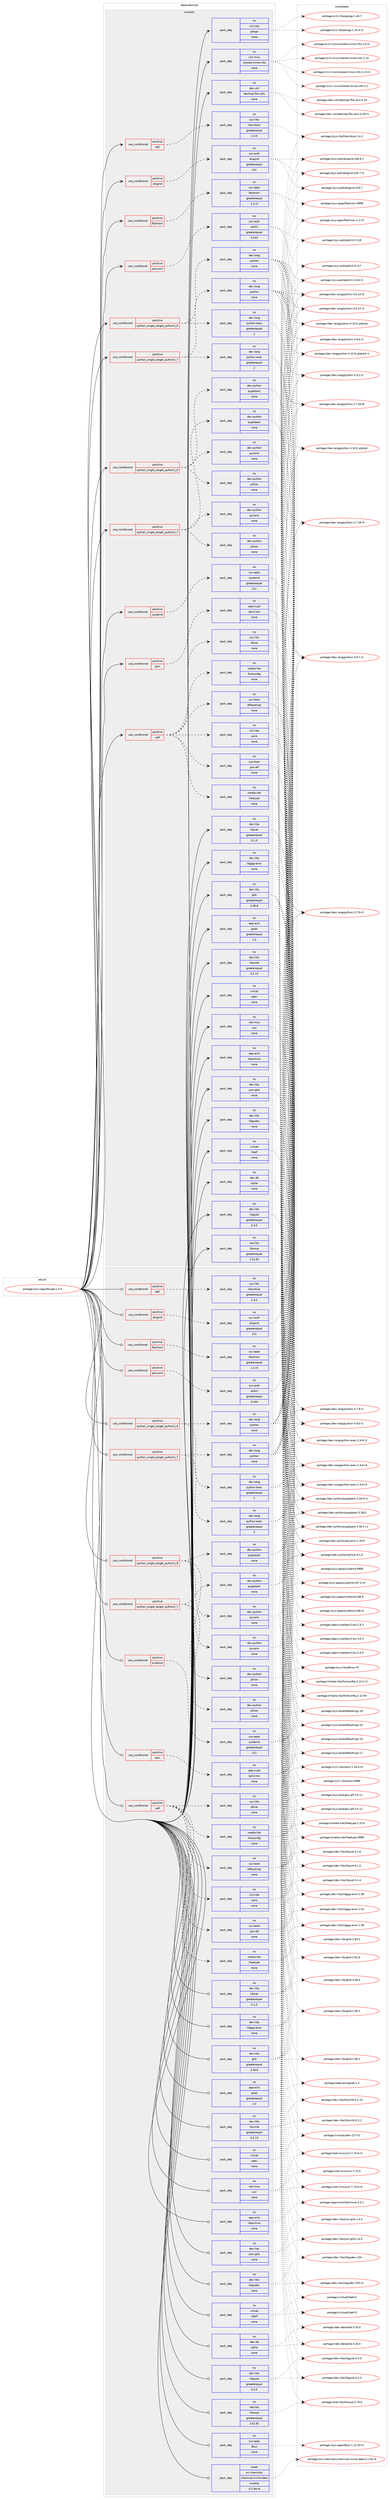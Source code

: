 digraph prolog {

# *************
# Graph options
# *************

newrank=true;
concentrate=true;
compound=true;
graph [rankdir=LR,fontname=Helvetica,fontsize=10,ranksep=1.5];#, ranksep=2.5, nodesep=0.2];
edge  [arrowhead=vee];
node  [fontname=Helvetica,fontsize=10];

# **********
# The ebuild
# **********

subgraph cluster_leftcol {
color=gray;
rank=same;
label=<<i>ebuild</i>>;
id [label="portage://sys-apps/fwupd-1.5.4", color=red, width=4, href="../sys-apps/fwupd-1.5.4.svg"];
}

# ****************
# The dependencies
# ****************

subgraph cluster_midcol {
color=gray;
label=<<i>dependencies</i>>;
subgraph cluster_compile {
fillcolor="#eeeeee";
style=filled;
label=<<i>compile</i>>;
subgraph cond2251 {
dependency8060 [label=<<TABLE BORDER="0" CELLBORDER="1" CELLSPACING="0" CELLPADDING="4"><TR><TD ROWSPAN="3" CELLPADDING="10">use_conditional</TD></TR><TR><TD>positive</TD></TR><TR><TD>dell</TD></TR></TABLE>>, shape=none, color=red];
subgraph pack5730 {
dependency8061 [label=<<TABLE BORDER="0" CELLBORDER="1" CELLSPACING="0" CELLPADDING="4" WIDTH="220"><TR><TD ROWSPAN="6" CELLPADDING="30">pack_dep</TD></TR><TR><TD WIDTH="110">no</TD></TR><TR><TD>sys-libs</TD></TR><TR><TD>libsmbios</TD></TR><TR><TD>greaterequal</TD></TR><TR><TD>2.4.0</TD></TR></TABLE>>, shape=none, color=blue];
}
dependency8060:e -> dependency8061:w [weight=20,style="dashed",arrowhead="vee"];
}
id:e -> dependency8060:w [weight=20,style="solid",arrowhead="vee"];
subgraph cond2252 {
dependency8062 [label=<<TABLE BORDER="0" CELLBORDER="1" CELLSPACING="0" CELLPADDING="4"><TR><TD ROWSPAN="3" CELLPADDING="10">use_conditional</TD></TR><TR><TD>positive</TD></TR><TR><TD>elogind</TD></TR></TABLE>>, shape=none, color=red];
subgraph pack5731 {
dependency8063 [label=<<TABLE BORDER="0" CELLBORDER="1" CELLSPACING="0" CELLPADDING="4" WIDTH="220"><TR><TD ROWSPAN="6" CELLPADDING="30">pack_dep</TD></TR><TR><TD WIDTH="110">no</TD></TR><TR><TD>sys-auth</TD></TR><TR><TD>elogind</TD></TR><TR><TD>greaterequal</TD></TR><TR><TD>211</TD></TR></TABLE>>, shape=none, color=blue];
}
dependency8062:e -> dependency8063:w [weight=20,style="dashed",arrowhead="vee"];
}
id:e -> dependency8062:w [weight=20,style="solid",arrowhead="vee"];
subgraph cond2253 {
dependency8064 [label=<<TABLE BORDER="0" CELLBORDER="1" CELLSPACING="0" CELLPADDING="4"><TR><TD ROWSPAN="3" CELLPADDING="10">use_conditional</TD></TR><TR><TD>positive</TD></TR><TR><TD>flashrom</TD></TR></TABLE>>, shape=none, color=red];
subgraph pack5732 {
dependency8065 [label=<<TABLE BORDER="0" CELLBORDER="1" CELLSPACING="0" CELLPADDING="4" WIDTH="220"><TR><TD ROWSPAN="6" CELLPADDING="30">pack_dep</TD></TR><TR><TD WIDTH="110">no</TD></TR><TR><TD>sys-apps</TD></TR><TR><TD>flashrom</TD></TR><TR><TD>greaterequal</TD></TR><TR><TD>1.2-r3</TD></TR></TABLE>>, shape=none, color=blue];
}
dependency8064:e -> dependency8065:w [weight=20,style="dashed",arrowhead="vee"];
}
id:e -> dependency8064:w [weight=20,style="solid",arrowhead="vee"];
subgraph cond2254 {
dependency8066 [label=<<TABLE BORDER="0" CELLBORDER="1" CELLSPACING="0" CELLPADDING="4"><TR><TD ROWSPAN="3" CELLPADDING="10">use_conditional</TD></TR><TR><TD>positive</TD></TR><TR><TD>policykit</TD></TR></TABLE>>, shape=none, color=red];
subgraph pack5733 {
dependency8067 [label=<<TABLE BORDER="0" CELLBORDER="1" CELLSPACING="0" CELLPADDING="4" WIDTH="220"><TR><TD ROWSPAN="6" CELLPADDING="30">pack_dep</TD></TR><TR><TD WIDTH="110">no</TD></TR><TR><TD>sys-auth</TD></TR><TR><TD>polkit</TD></TR><TR><TD>greaterequal</TD></TR><TR><TD>0.103</TD></TR></TABLE>>, shape=none, color=blue];
}
dependency8066:e -> dependency8067:w [weight=20,style="dashed",arrowhead="vee"];
}
id:e -> dependency8066:w [weight=20,style="solid",arrowhead="vee"];
subgraph cond2255 {
dependency8068 [label=<<TABLE BORDER="0" CELLBORDER="1" CELLSPACING="0" CELLPADDING="4"><TR><TD ROWSPAN="3" CELLPADDING="10">use_conditional</TD></TR><TR><TD>positive</TD></TR><TR><TD>python_single_target_python3_7</TD></TR></TABLE>>, shape=none, color=red];
subgraph pack5734 {
dependency8069 [label=<<TABLE BORDER="0" CELLBORDER="1" CELLSPACING="0" CELLPADDING="4" WIDTH="220"><TR><TD ROWSPAN="6" CELLPADDING="30">pack_dep</TD></TR><TR><TD WIDTH="110">no</TD></TR><TR><TD>dev-lang</TD></TR><TR><TD>python</TD></TR><TR><TD>none</TD></TR><TR><TD></TD></TR></TABLE>>, shape=none, color=blue];
}
dependency8068:e -> dependency8069:w [weight=20,style="dashed",arrowhead="vee"];
subgraph pack5735 {
dependency8070 [label=<<TABLE BORDER="0" CELLBORDER="1" CELLSPACING="0" CELLPADDING="4" WIDTH="220"><TR><TD ROWSPAN="6" CELLPADDING="30">pack_dep</TD></TR><TR><TD WIDTH="110">no</TD></TR><TR><TD>dev-lang</TD></TR><TR><TD>python-exec</TD></TR><TR><TD>greaterequal</TD></TR><TR><TD>2</TD></TR></TABLE>>, shape=none, color=blue];
}
dependency8068:e -> dependency8070:w [weight=20,style="dashed",arrowhead="vee"];
}
id:e -> dependency8068:w [weight=20,style="solid",arrowhead="vee"];
subgraph cond2256 {
dependency8071 [label=<<TABLE BORDER="0" CELLBORDER="1" CELLSPACING="0" CELLPADDING="4"><TR><TD ROWSPAN="3" CELLPADDING="10">use_conditional</TD></TR><TR><TD>positive</TD></TR><TR><TD>python_single_target_python3_7</TD></TR></TABLE>>, shape=none, color=red];
subgraph pack5736 {
dependency8072 [label=<<TABLE BORDER="0" CELLBORDER="1" CELLSPACING="0" CELLPADDING="4" WIDTH="220"><TR><TD ROWSPAN="6" CELLPADDING="30">pack_dep</TD></TR><TR><TD WIDTH="110">no</TD></TR><TR><TD>dev-python</TD></TR><TR><TD>pillow</TD></TR><TR><TD>none</TD></TR><TR><TD></TD></TR></TABLE>>, shape=none, color=blue];
}
dependency8071:e -> dependency8072:w [weight=20,style="dashed",arrowhead="vee"];
subgraph pack5737 {
dependency8073 [label=<<TABLE BORDER="0" CELLBORDER="1" CELLSPACING="0" CELLPADDING="4" WIDTH="220"><TR><TD ROWSPAN="6" CELLPADDING="30">pack_dep</TD></TR><TR><TD WIDTH="110">no</TD></TR><TR><TD>dev-python</TD></TR><TR><TD>pycairo</TD></TR><TR><TD>none</TD></TR><TR><TD></TD></TR></TABLE>>, shape=none, color=blue];
}
dependency8071:e -> dependency8073:w [weight=20,style="dashed",arrowhead="vee"];
subgraph pack5738 {
dependency8074 [label=<<TABLE BORDER="0" CELLBORDER="1" CELLSPACING="0" CELLPADDING="4" WIDTH="220"><TR><TD ROWSPAN="6" CELLPADDING="30">pack_dep</TD></TR><TR><TD WIDTH="110">no</TD></TR><TR><TD>dev-python</TD></TR><TR><TD>pygobject</TD></TR><TR><TD>none</TD></TR><TR><TD></TD></TR></TABLE>>, shape=none, color=blue];
}
dependency8071:e -> dependency8074:w [weight=20,style="dashed",arrowhead="vee"];
}
id:e -> dependency8071:w [weight=20,style="solid",arrowhead="vee"];
subgraph cond2257 {
dependency8075 [label=<<TABLE BORDER="0" CELLBORDER="1" CELLSPACING="0" CELLPADDING="4"><TR><TD ROWSPAN="3" CELLPADDING="10">use_conditional</TD></TR><TR><TD>positive</TD></TR><TR><TD>python_single_target_python3_8</TD></TR></TABLE>>, shape=none, color=red];
subgraph pack5739 {
dependency8076 [label=<<TABLE BORDER="0" CELLBORDER="1" CELLSPACING="0" CELLPADDING="4" WIDTH="220"><TR><TD ROWSPAN="6" CELLPADDING="30">pack_dep</TD></TR><TR><TD WIDTH="110">no</TD></TR><TR><TD>dev-lang</TD></TR><TR><TD>python</TD></TR><TR><TD>none</TD></TR><TR><TD></TD></TR></TABLE>>, shape=none, color=blue];
}
dependency8075:e -> dependency8076:w [weight=20,style="dashed",arrowhead="vee"];
subgraph pack5740 {
dependency8077 [label=<<TABLE BORDER="0" CELLBORDER="1" CELLSPACING="0" CELLPADDING="4" WIDTH="220"><TR><TD ROWSPAN="6" CELLPADDING="30">pack_dep</TD></TR><TR><TD WIDTH="110">no</TD></TR><TR><TD>dev-lang</TD></TR><TR><TD>python-exec</TD></TR><TR><TD>greaterequal</TD></TR><TR><TD>2</TD></TR></TABLE>>, shape=none, color=blue];
}
dependency8075:e -> dependency8077:w [weight=20,style="dashed",arrowhead="vee"];
}
id:e -> dependency8075:w [weight=20,style="solid",arrowhead="vee"];
subgraph cond2258 {
dependency8078 [label=<<TABLE BORDER="0" CELLBORDER="1" CELLSPACING="0" CELLPADDING="4"><TR><TD ROWSPAN="3" CELLPADDING="10">use_conditional</TD></TR><TR><TD>positive</TD></TR><TR><TD>python_single_target_python3_8</TD></TR></TABLE>>, shape=none, color=red];
subgraph pack5741 {
dependency8079 [label=<<TABLE BORDER="0" CELLBORDER="1" CELLSPACING="0" CELLPADDING="4" WIDTH="220"><TR><TD ROWSPAN="6" CELLPADDING="30">pack_dep</TD></TR><TR><TD WIDTH="110">no</TD></TR><TR><TD>dev-python</TD></TR><TR><TD>pillow</TD></TR><TR><TD>none</TD></TR><TR><TD></TD></TR></TABLE>>, shape=none, color=blue];
}
dependency8078:e -> dependency8079:w [weight=20,style="dashed",arrowhead="vee"];
subgraph pack5742 {
dependency8080 [label=<<TABLE BORDER="0" CELLBORDER="1" CELLSPACING="0" CELLPADDING="4" WIDTH="220"><TR><TD ROWSPAN="6" CELLPADDING="30">pack_dep</TD></TR><TR><TD WIDTH="110">no</TD></TR><TR><TD>dev-python</TD></TR><TR><TD>pycairo</TD></TR><TR><TD>none</TD></TR><TR><TD></TD></TR></TABLE>>, shape=none, color=blue];
}
dependency8078:e -> dependency8080:w [weight=20,style="dashed",arrowhead="vee"];
subgraph pack5743 {
dependency8081 [label=<<TABLE BORDER="0" CELLBORDER="1" CELLSPACING="0" CELLPADDING="4" WIDTH="220"><TR><TD ROWSPAN="6" CELLPADDING="30">pack_dep</TD></TR><TR><TD WIDTH="110">no</TD></TR><TR><TD>dev-python</TD></TR><TR><TD>pygobject</TD></TR><TR><TD>none</TD></TR><TR><TD></TD></TR></TABLE>>, shape=none, color=blue];
}
dependency8078:e -> dependency8081:w [weight=20,style="dashed",arrowhead="vee"];
}
id:e -> dependency8078:w [weight=20,style="solid",arrowhead="vee"];
subgraph cond2259 {
dependency8082 [label=<<TABLE BORDER="0" CELLBORDER="1" CELLSPACING="0" CELLPADDING="4"><TR><TD ROWSPAN="3" CELLPADDING="10">use_conditional</TD></TR><TR><TD>positive</TD></TR><TR><TD>systemd</TD></TR></TABLE>>, shape=none, color=red];
subgraph pack5744 {
dependency8083 [label=<<TABLE BORDER="0" CELLBORDER="1" CELLSPACING="0" CELLPADDING="4" WIDTH="220"><TR><TD ROWSPAN="6" CELLPADDING="30">pack_dep</TD></TR><TR><TD WIDTH="110">no</TD></TR><TR><TD>sys-apps</TD></TR><TR><TD>systemd</TD></TR><TR><TD>greaterequal</TD></TR><TR><TD>211</TD></TR></TABLE>>, shape=none, color=blue];
}
dependency8082:e -> dependency8083:w [weight=20,style="dashed",arrowhead="vee"];
}
id:e -> dependency8082:w [weight=20,style="solid",arrowhead="vee"];
subgraph cond2260 {
dependency8084 [label=<<TABLE BORDER="0" CELLBORDER="1" CELLSPACING="0" CELLPADDING="4"><TR><TD ROWSPAN="3" CELLPADDING="10">use_conditional</TD></TR><TR><TD>positive</TD></TR><TR><TD>tpm</TD></TR></TABLE>>, shape=none, color=red];
subgraph pack5745 {
dependency8085 [label=<<TABLE BORDER="0" CELLBORDER="1" CELLSPACING="0" CELLPADDING="4" WIDTH="220"><TR><TD ROWSPAN="6" CELLPADDING="30">pack_dep</TD></TR><TR><TD WIDTH="110">no</TD></TR><TR><TD>app-crypt</TD></TR><TR><TD>tpm2-tss</TD></TR><TR><TD>none</TD></TR><TR><TD></TD></TR></TABLE>>, shape=none, color=blue];
}
dependency8084:e -> dependency8085:w [weight=20,style="dashed",arrowhead="vee"];
}
id:e -> dependency8084:w [weight=20,style="solid",arrowhead="vee"];
subgraph cond2261 {
dependency8086 [label=<<TABLE BORDER="0" CELLBORDER="1" CELLSPACING="0" CELLPADDING="4"><TR><TD ROWSPAN="3" CELLPADDING="10">use_conditional</TD></TR><TR><TD>positive</TD></TR><TR><TD>uefi</TD></TR></TABLE>>, shape=none, color=red];
subgraph pack5746 {
dependency8087 [label=<<TABLE BORDER="0" CELLBORDER="1" CELLSPACING="0" CELLPADDING="4" WIDTH="220"><TR><TD ROWSPAN="6" CELLPADDING="30">pack_dep</TD></TR><TR><TD WIDTH="110">no</TD></TR><TR><TD>media-libs</TD></TR><TR><TD>fontconfig</TD></TR><TR><TD>none</TD></TR><TR><TD></TD></TR></TABLE>>, shape=none, color=blue];
}
dependency8086:e -> dependency8087:w [weight=20,style="dashed",arrowhead="vee"];
subgraph pack5747 {
dependency8088 [label=<<TABLE BORDER="0" CELLBORDER="1" CELLSPACING="0" CELLPADDING="4" WIDTH="220"><TR><TD ROWSPAN="6" CELLPADDING="30">pack_dep</TD></TR><TR><TD WIDTH="110">no</TD></TR><TR><TD>media-libs</TD></TR><TR><TD>freetype</TD></TR><TR><TD>none</TD></TR><TR><TD></TD></TR></TABLE>>, shape=none, color=blue];
}
dependency8086:e -> dependency8088:w [weight=20,style="dashed",arrowhead="vee"];
subgraph pack5748 {
dependency8089 [label=<<TABLE BORDER="0" CELLBORDER="1" CELLSPACING="0" CELLPADDING="4" WIDTH="220"><TR><TD ROWSPAN="6" CELLPADDING="30">pack_dep</TD></TR><TR><TD WIDTH="110">no</TD></TR><TR><TD>sys-boot</TD></TR><TR><TD>gnu-efi</TD></TR><TR><TD>none</TD></TR><TR><TD></TD></TR></TABLE>>, shape=none, color=blue];
}
dependency8086:e -> dependency8089:w [weight=20,style="dashed",arrowhead="vee"];
subgraph pack5749 {
dependency8090 [label=<<TABLE BORDER="0" CELLBORDER="1" CELLSPACING="0" CELLPADDING="4" WIDTH="220"><TR><TD ROWSPAN="6" CELLPADDING="30">pack_dep</TD></TR><TR><TD WIDTH="110">no</TD></TR><TR><TD>sys-boot</TD></TR><TR><TD>efibootmgr</TD></TR><TR><TD>none</TD></TR><TR><TD></TD></TR></TABLE>>, shape=none, color=blue];
}
dependency8086:e -> dependency8090:w [weight=20,style="dashed",arrowhead="vee"];
subgraph pack5750 {
dependency8091 [label=<<TABLE BORDER="0" CELLBORDER="1" CELLSPACING="0" CELLPADDING="4" WIDTH="220"><TR><TD ROWSPAN="6" CELLPADDING="30">pack_dep</TD></TR><TR><TD WIDTH="110">no</TD></TR><TR><TD>sys-libs</TD></TR><TR><TD>efivar</TD></TR><TR><TD>none</TD></TR><TR><TD></TD></TR></TABLE>>, shape=none, color=blue];
}
dependency8086:e -> dependency8091:w [weight=20,style="dashed",arrowhead="vee"];
subgraph pack5751 {
dependency8092 [label=<<TABLE BORDER="0" CELLBORDER="1" CELLSPACING="0" CELLPADDING="4" WIDTH="220"><TR><TD ROWSPAN="6" CELLPADDING="30">pack_dep</TD></TR><TR><TD WIDTH="110">no</TD></TR><TR><TD>x11-libs</TD></TR><TR><TD>cairo</TD></TR><TR><TD>none</TD></TR><TR><TD></TD></TR></TABLE>>, shape=none, color=blue];
}
dependency8086:e -> dependency8092:w [weight=20,style="dashed",arrowhead="vee"];
}
id:e -> dependency8086:w [weight=20,style="solid",arrowhead="vee"];
subgraph pack5752 {
dependency8093 [label=<<TABLE BORDER="0" CELLBORDER="1" CELLSPACING="0" CELLPADDING="4" WIDTH="220"><TR><TD ROWSPAN="6" CELLPADDING="30">pack_dep</TD></TR><TR><TD WIDTH="110">no</TD></TR><TR><TD>app-arch</TD></TR><TR><TD>gcab</TD></TR><TR><TD>greaterequal</TD></TR><TR><TD>1.0</TD></TR></TABLE>>, shape=none, color=blue];
}
id:e -> dependency8093:w [weight=20,style="solid",arrowhead="vee"];
subgraph pack5753 {
dependency8094 [label=<<TABLE BORDER="0" CELLBORDER="1" CELLSPACING="0" CELLPADDING="4" WIDTH="220"><TR><TD ROWSPAN="6" CELLPADDING="30">pack_dep</TD></TR><TR><TD WIDTH="110">no</TD></TR><TR><TD>app-arch</TD></TR><TR><TD>libarchive</TD></TR><TR><TD>none</TD></TR><TR><TD></TD></TR></TABLE>>, shape=none, color=blue];
}
id:e -> dependency8094:w [weight=20,style="solid",arrowhead="vee"];
subgraph pack5754 {
dependency8095 [label=<<TABLE BORDER="0" CELLBORDER="1" CELLSPACING="0" CELLPADDING="4" WIDTH="220"><TR><TD ROWSPAN="6" CELLPADDING="30">pack_dep</TD></TR><TR><TD WIDTH="110">no</TD></TR><TR><TD>dev-db</TD></TR><TR><TD>sqlite</TD></TR><TR><TD>none</TD></TR><TR><TD></TD></TR></TABLE>>, shape=none, color=blue];
}
id:e -> dependency8095:w [weight=20,style="solid",arrowhead="vee"];
subgraph pack5755 {
dependency8096 [label=<<TABLE BORDER="0" CELLBORDER="1" CELLSPACING="0" CELLPADDING="4" WIDTH="220"><TR><TD ROWSPAN="6" CELLPADDING="30">pack_dep</TD></TR><TR><TD WIDTH="110">no</TD></TR><TR><TD>dev-libs</TD></TR><TR><TD>glib</TD></TR><TR><TD>greaterequal</TD></TR><TR><TD>2.45.8</TD></TR></TABLE>>, shape=none, color=blue];
}
id:e -> dependency8096:w [weight=20,style="solid",arrowhead="vee"];
subgraph pack5756 {
dependency8097 [label=<<TABLE BORDER="0" CELLBORDER="1" CELLSPACING="0" CELLPADDING="4" WIDTH="220"><TR><TD ROWSPAN="6" CELLPADDING="30">pack_dep</TD></TR><TR><TD WIDTH="110">no</TD></TR><TR><TD>dev-libs</TD></TR><TR><TD>json-glib</TD></TR><TR><TD>none</TD></TR><TR><TD></TD></TR></TABLE>>, shape=none, color=blue];
}
id:e -> dependency8097:w [weight=20,style="solid",arrowhead="vee"];
subgraph pack5757 {
dependency8098 [label=<<TABLE BORDER="0" CELLBORDER="1" CELLSPACING="0" CELLPADDING="4" WIDTH="220"><TR><TD ROWSPAN="6" CELLPADDING="30">pack_dep</TD></TR><TR><TD WIDTH="110">no</TD></TR><TR><TD>dev-libs</TD></TR><TR><TD>libgpg-error</TD></TR><TR><TD>none</TD></TR><TR><TD></TD></TR></TABLE>>, shape=none, color=blue];
}
id:e -> dependency8098:w [weight=20,style="solid",arrowhead="vee"];
subgraph pack5758 {
dependency8099 [label=<<TABLE BORDER="0" CELLBORDER="1" CELLSPACING="0" CELLPADDING="4" WIDTH="220"><TR><TD ROWSPAN="6" CELLPADDING="30">pack_dep</TD></TR><TR><TD WIDTH="110">no</TD></TR><TR><TD>dev-libs</TD></TR><TR><TD>libgudev</TD></TR><TR><TD>none</TD></TR><TR><TD></TD></TR></TABLE>>, shape=none, color=blue];
}
id:e -> dependency8099:w [weight=20,style="solid",arrowhead="vee"];
subgraph pack5759 {
dependency8100 [label=<<TABLE BORDER="0" CELLBORDER="1" CELLSPACING="0" CELLPADDING="4" WIDTH="220"><TR><TD ROWSPAN="6" CELLPADDING="30">pack_dep</TD></TR><TR><TD WIDTH="110">no</TD></TR><TR><TD>dev-libs</TD></TR><TR><TD>libgusb</TD></TR><TR><TD>greaterequal</TD></TR><TR><TD>0.3.5</TD></TR></TABLE>>, shape=none, color=blue];
}
id:e -> dependency8100:w [weight=20,style="solid",arrowhead="vee"];
subgraph pack5760 {
dependency8101 [label=<<TABLE BORDER="0" CELLBORDER="1" CELLSPACING="0" CELLPADDING="4" WIDTH="220"><TR><TD ROWSPAN="6" CELLPADDING="30">pack_dep</TD></TR><TR><TD WIDTH="110">no</TD></TR><TR><TD>dev-libs</TD></TR><TR><TD>libjcat</TD></TR><TR><TD>greaterequal</TD></TR><TR><TD>0.1.0</TD></TR></TABLE>>, shape=none, color=blue];
}
id:e -> dependency8101:w [weight=20,style="solid",arrowhead="vee"];
subgraph pack5761 {
dependency8102 [label=<<TABLE BORDER="0" CELLBORDER="1" CELLSPACING="0" CELLPADDING="4" WIDTH="220"><TR><TD ROWSPAN="6" CELLPADDING="30">pack_dep</TD></TR><TR><TD WIDTH="110">no</TD></TR><TR><TD>dev-libs</TD></TR><TR><TD>libxmlb</TD></TR><TR><TD>greaterequal</TD></TR><TR><TD>0.1.13</TD></TR></TABLE>>, shape=none, color=blue];
}
id:e -> dependency8102:w [weight=20,style="solid",arrowhead="vee"];
subgraph pack5762 {
dependency8103 [label=<<TABLE BORDER="0" CELLBORDER="1" CELLSPACING="0" CELLPADDING="4" WIDTH="220"><TR><TD ROWSPAN="6" CELLPADDING="30">pack_dep</TD></TR><TR><TD WIDTH="110">no</TD></TR><TR><TD>dev-util</TD></TR><TR><TD>desktop-file-utils</TD></TR><TR><TD>none</TD></TR><TR><TD></TD></TR></TABLE>>, shape=none, color=blue];
}
id:e -> dependency8103:w [weight=20,style="solid",arrowhead="vee"];
subgraph pack5763 {
dependency8104 [label=<<TABLE BORDER="0" CELLBORDER="1" CELLSPACING="0" CELLPADDING="4" WIDTH="220"><TR><TD ROWSPAN="6" CELLPADDING="30">pack_dep</TD></TR><TR><TD WIDTH="110">no</TD></TR><TR><TD>net-libs</TD></TR><TR><TD>libsoup</TD></TR><TR><TD>greaterequal</TD></TR><TR><TD>2.51.92</TD></TR></TABLE>>, shape=none, color=blue];
}
id:e -> dependency8104:w [weight=20,style="solid",arrowhead="vee"];
subgraph pack5764 {
dependency8105 [label=<<TABLE BORDER="0" CELLBORDER="1" CELLSPACING="0" CELLPADDING="4" WIDTH="220"><TR><TD ROWSPAN="6" CELLPADDING="30">pack_dep</TD></TR><TR><TD WIDTH="110">no</TD></TR><TR><TD>net-misc</TD></TR><TR><TD>curl</TD></TR><TR><TD>none</TD></TR><TR><TD></TD></TR></TABLE>>, shape=none, color=blue];
}
id:e -> dependency8105:w [weight=20,style="solid",arrowhead="vee"];
subgraph pack5765 {
dependency8106 [label=<<TABLE BORDER="0" CELLBORDER="1" CELLSPACING="0" CELLPADDING="4" WIDTH="220"><TR><TD ROWSPAN="6" CELLPADDING="30">pack_dep</TD></TR><TR><TD WIDTH="110">no</TD></TR><TR><TD>virtual</TD></TR><TR><TD>libelf</TD></TR><TR><TD>none</TD></TR><TR><TD></TD></TR></TABLE>>, shape=none, color=blue];
}
id:e -> dependency8106:w [weight=20,style="solid",arrowhead="vee"];
subgraph pack5766 {
dependency8107 [label=<<TABLE BORDER="0" CELLBORDER="1" CELLSPACING="0" CELLPADDING="4" WIDTH="220"><TR><TD ROWSPAN="6" CELLPADDING="30">pack_dep</TD></TR><TR><TD WIDTH="110">no</TD></TR><TR><TD>virtual</TD></TR><TR><TD>udev</TD></TR><TR><TD>none</TD></TR><TR><TD></TD></TR></TABLE>>, shape=none, color=blue];
}
id:e -> dependency8107:w [weight=20,style="solid",arrowhead="vee"];
subgraph pack5767 {
dependency8108 [label=<<TABLE BORDER="0" CELLBORDER="1" CELLSPACING="0" CELLPADDING="4" WIDTH="220"><TR><TD ROWSPAN="6" CELLPADDING="30">pack_dep</TD></TR><TR><TD WIDTH="110">no</TD></TR><TR><TD>x11-libs</TD></TR><TR><TD>pango</TD></TR><TR><TD>none</TD></TR><TR><TD></TD></TR></TABLE>>, shape=none, color=blue];
}
id:e -> dependency8108:w [weight=20,style="solid",arrowhead="vee"];
subgraph pack5768 {
dependency8109 [label=<<TABLE BORDER="0" CELLBORDER="1" CELLSPACING="0" CELLPADDING="4" WIDTH="220"><TR><TD ROWSPAN="6" CELLPADDING="30">pack_dep</TD></TR><TR><TD WIDTH="110">no</TD></TR><TR><TD>x11-misc</TD></TR><TR><TD>shared-mime-info</TD></TR><TR><TD>none</TD></TR><TR><TD></TD></TR></TABLE>>, shape=none, color=blue];
}
id:e -> dependency8109:w [weight=20,style="solid",arrowhead="vee"];
}
subgraph cluster_compileandrun {
fillcolor="#eeeeee";
style=filled;
label=<<i>compile and run</i>>;
}
subgraph cluster_run {
fillcolor="#eeeeee";
style=filled;
label=<<i>run</i>>;
subgraph cond2262 {
dependency8110 [label=<<TABLE BORDER="0" CELLBORDER="1" CELLSPACING="0" CELLPADDING="4"><TR><TD ROWSPAN="3" CELLPADDING="10">use_conditional</TD></TR><TR><TD>positive</TD></TR><TR><TD>dell</TD></TR></TABLE>>, shape=none, color=red];
subgraph pack5769 {
dependency8111 [label=<<TABLE BORDER="0" CELLBORDER="1" CELLSPACING="0" CELLPADDING="4" WIDTH="220"><TR><TD ROWSPAN="6" CELLPADDING="30">pack_dep</TD></TR><TR><TD WIDTH="110">no</TD></TR><TR><TD>sys-libs</TD></TR><TR><TD>libsmbios</TD></TR><TR><TD>greaterequal</TD></TR><TR><TD>2.4.0</TD></TR></TABLE>>, shape=none, color=blue];
}
dependency8110:e -> dependency8111:w [weight=20,style="dashed",arrowhead="vee"];
}
id:e -> dependency8110:w [weight=20,style="solid",arrowhead="odot"];
subgraph cond2263 {
dependency8112 [label=<<TABLE BORDER="0" CELLBORDER="1" CELLSPACING="0" CELLPADDING="4"><TR><TD ROWSPAN="3" CELLPADDING="10">use_conditional</TD></TR><TR><TD>positive</TD></TR><TR><TD>elogind</TD></TR></TABLE>>, shape=none, color=red];
subgraph pack5770 {
dependency8113 [label=<<TABLE BORDER="0" CELLBORDER="1" CELLSPACING="0" CELLPADDING="4" WIDTH="220"><TR><TD ROWSPAN="6" CELLPADDING="30">pack_dep</TD></TR><TR><TD WIDTH="110">no</TD></TR><TR><TD>sys-auth</TD></TR><TR><TD>elogind</TD></TR><TR><TD>greaterequal</TD></TR><TR><TD>211</TD></TR></TABLE>>, shape=none, color=blue];
}
dependency8112:e -> dependency8113:w [weight=20,style="dashed",arrowhead="vee"];
}
id:e -> dependency8112:w [weight=20,style="solid",arrowhead="odot"];
subgraph cond2264 {
dependency8114 [label=<<TABLE BORDER="0" CELLBORDER="1" CELLSPACING="0" CELLPADDING="4"><TR><TD ROWSPAN="3" CELLPADDING="10">use_conditional</TD></TR><TR><TD>positive</TD></TR><TR><TD>flashrom</TD></TR></TABLE>>, shape=none, color=red];
subgraph pack5771 {
dependency8115 [label=<<TABLE BORDER="0" CELLBORDER="1" CELLSPACING="0" CELLPADDING="4" WIDTH="220"><TR><TD ROWSPAN="6" CELLPADDING="30">pack_dep</TD></TR><TR><TD WIDTH="110">no</TD></TR><TR><TD>sys-apps</TD></TR><TR><TD>flashrom</TD></TR><TR><TD>greaterequal</TD></TR><TR><TD>1.2-r3</TD></TR></TABLE>>, shape=none, color=blue];
}
dependency8114:e -> dependency8115:w [weight=20,style="dashed",arrowhead="vee"];
}
id:e -> dependency8114:w [weight=20,style="solid",arrowhead="odot"];
subgraph cond2265 {
dependency8116 [label=<<TABLE BORDER="0" CELLBORDER="1" CELLSPACING="0" CELLPADDING="4"><TR><TD ROWSPAN="3" CELLPADDING="10">use_conditional</TD></TR><TR><TD>positive</TD></TR><TR><TD>policykit</TD></TR></TABLE>>, shape=none, color=red];
subgraph pack5772 {
dependency8117 [label=<<TABLE BORDER="0" CELLBORDER="1" CELLSPACING="0" CELLPADDING="4" WIDTH="220"><TR><TD ROWSPAN="6" CELLPADDING="30">pack_dep</TD></TR><TR><TD WIDTH="110">no</TD></TR><TR><TD>sys-auth</TD></TR><TR><TD>polkit</TD></TR><TR><TD>greaterequal</TD></TR><TR><TD>0.103</TD></TR></TABLE>>, shape=none, color=blue];
}
dependency8116:e -> dependency8117:w [weight=20,style="dashed",arrowhead="vee"];
}
id:e -> dependency8116:w [weight=20,style="solid",arrowhead="odot"];
subgraph cond2266 {
dependency8118 [label=<<TABLE BORDER="0" CELLBORDER="1" CELLSPACING="0" CELLPADDING="4"><TR><TD ROWSPAN="3" CELLPADDING="10">use_conditional</TD></TR><TR><TD>positive</TD></TR><TR><TD>python_single_target_python3_7</TD></TR></TABLE>>, shape=none, color=red];
subgraph pack5773 {
dependency8119 [label=<<TABLE BORDER="0" CELLBORDER="1" CELLSPACING="0" CELLPADDING="4" WIDTH="220"><TR><TD ROWSPAN="6" CELLPADDING="30">pack_dep</TD></TR><TR><TD WIDTH="110">no</TD></TR><TR><TD>dev-lang</TD></TR><TR><TD>python</TD></TR><TR><TD>none</TD></TR><TR><TD></TD></TR></TABLE>>, shape=none, color=blue];
}
dependency8118:e -> dependency8119:w [weight=20,style="dashed",arrowhead="vee"];
subgraph pack5774 {
dependency8120 [label=<<TABLE BORDER="0" CELLBORDER="1" CELLSPACING="0" CELLPADDING="4" WIDTH="220"><TR><TD ROWSPAN="6" CELLPADDING="30">pack_dep</TD></TR><TR><TD WIDTH="110">no</TD></TR><TR><TD>dev-lang</TD></TR><TR><TD>python-exec</TD></TR><TR><TD>greaterequal</TD></TR><TR><TD>2</TD></TR></TABLE>>, shape=none, color=blue];
}
dependency8118:e -> dependency8120:w [weight=20,style="dashed",arrowhead="vee"];
}
id:e -> dependency8118:w [weight=20,style="solid",arrowhead="odot"];
subgraph cond2267 {
dependency8121 [label=<<TABLE BORDER="0" CELLBORDER="1" CELLSPACING="0" CELLPADDING="4"><TR><TD ROWSPAN="3" CELLPADDING="10">use_conditional</TD></TR><TR><TD>positive</TD></TR><TR><TD>python_single_target_python3_7</TD></TR></TABLE>>, shape=none, color=red];
subgraph pack5775 {
dependency8122 [label=<<TABLE BORDER="0" CELLBORDER="1" CELLSPACING="0" CELLPADDING="4" WIDTH="220"><TR><TD ROWSPAN="6" CELLPADDING="30">pack_dep</TD></TR><TR><TD WIDTH="110">no</TD></TR><TR><TD>dev-python</TD></TR><TR><TD>pillow</TD></TR><TR><TD>none</TD></TR><TR><TD></TD></TR></TABLE>>, shape=none, color=blue];
}
dependency8121:e -> dependency8122:w [weight=20,style="dashed",arrowhead="vee"];
subgraph pack5776 {
dependency8123 [label=<<TABLE BORDER="0" CELLBORDER="1" CELLSPACING="0" CELLPADDING="4" WIDTH="220"><TR><TD ROWSPAN="6" CELLPADDING="30">pack_dep</TD></TR><TR><TD WIDTH="110">no</TD></TR><TR><TD>dev-python</TD></TR><TR><TD>pycairo</TD></TR><TR><TD>none</TD></TR><TR><TD></TD></TR></TABLE>>, shape=none, color=blue];
}
dependency8121:e -> dependency8123:w [weight=20,style="dashed",arrowhead="vee"];
subgraph pack5777 {
dependency8124 [label=<<TABLE BORDER="0" CELLBORDER="1" CELLSPACING="0" CELLPADDING="4" WIDTH="220"><TR><TD ROWSPAN="6" CELLPADDING="30">pack_dep</TD></TR><TR><TD WIDTH="110">no</TD></TR><TR><TD>dev-python</TD></TR><TR><TD>pygobject</TD></TR><TR><TD>none</TD></TR><TR><TD></TD></TR></TABLE>>, shape=none, color=blue];
}
dependency8121:e -> dependency8124:w [weight=20,style="dashed",arrowhead="vee"];
}
id:e -> dependency8121:w [weight=20,style="solid",arrowhead="odot"];
subgraph cond2268 {
dependency8125 [label=<<TABLE BORDER="0" CELLBORDER="1" CELLSPACING="0" CELLPADDING="4"><TR><TD ROWSPAN="3" CELLPADDING="10">use_conditional</TD></TR><TR><TD>positive</TD></TR><TR><TD>python_single_target_python3_8</TD></TR></TABLE>>, shape=none, color=red];
subgraph pack5778 {
dependency8126 [label=<<TABLE BORDER="0" CELLBORDER="1" CELLSPACING="0" CELLPADDING="4" WIDTH="220"><TR><TD ROWSPAN="6" CELLPADDING="30">pack_dep</TD></TR><TR><TD WIDTH="110">no</TD></TR><TR><TD>dev-lang</TD></TR><TR><TD>python</TD></TR><TR><TD>none</TD></TR><TR><TD></TD></TR></TABLE>>, shape=none, color=blue];
}
dependency8125:e -> dependency8126:w [weight=20,style="dashed",arrowhead="vee"];
subgraph pack5779 {
dependency8127 [label=<<TABLE BORDER="0" CELLBORDER="1" CELLSPACING="0" CELLPADDING="4" WIDTH="220"><TR><TD ROWSPAN="6" CELLPADDING="30">pack_dep</TD></TR><TR><TD WIDTH="110">no</TD></TR><TR><TD>dev-lang</TD></TR><TR><TD>python-exec</TD></TR><TR><TD>greaterequal</TD></TR><TR><TD>2</TD></TR></TABLE>>, shape=none, color=blue];
}
dependency8125:e -> dependency8127:w [weight=20,style="dashed",arrowhead="vee"];
}
id:e -> dependency8125:w [weight=20,style="solid",arrowhead="odot"];
subgraph cond2269 {
dependency8128 [label=<<TABLE BORDER="0" CELLBORDER="1" CELLSPACING="0" CELLPADDING="4"><TR><TD ROWSPAN="3" CELLPADDING="10">use_conditional</TD></TR><TR><TD>positive</TD></TR><TR><TD>python_single_target_python3_8</TD></TR></TABLE>>, shape=none, color=red];
subgraph pack5780 {
dependency8129 [label=<<TABLE BORDER="0" CELLBORDER="1" CELLSPACING="0" CELLPADDING="4" WIDTH="220"><TR><TD ROWSPAN="6" CELLPADDING="30">pack_dep</TD></TR><TR><TD WIDTH="110">no</TD></TR><TR><TD>dev-python</TD></TR><TR><TD>pillow</TD></TR><TR><TD>none</TD></TR><TR><TD></TD></TR></TABLE>>, shape=none, color=blue];
}
dependency8128:e -> dependency8129:w [weight=20,style="dashed",arrowhead="vee"];
subgraph pack5781 {
dependency8130 [label=<<TABLE BORDER="0" CELLBORDER="1" CELLSPACING="0" CELLPADDING="4" WIDTH="220"><TR><TD ROWSPAN="6" CELLPADDING="30">pack_dep</TD></TR><TR><TD WIDTH="110">no</TD></TR><TR><TD>dev-python</TD></TR><TR><TD>pycairo</TD></TR><TR><TD>none</TD></TR><TR><TD></TD></TR></TABLE>>, shape=none, color=blue];
}
dependency8128:e -> dependency8130:w [weight=20,style="dashed",arrowhead="vee"];
subgraph pack5782 {
dependency8131 [label=<<TABLE BORDER="0" CELLBORDER="1" CELLSPACING="0" CELLPADDING="4" WIDTH="220"><TR><TD ROWSPAN="6" CELLPADDING="30">pack_dep</TD></TR><TR><TD WIDTH="110">no</TD></TR><TR><TD>dev-python</TD></TR><TR><TD>pygobject</TD></TR><TR><TD>none</TD></TR><TR><TD></TD></TR></TABLE>>, shape=none, color=blue];
}
dependency8128:e -> dependency8131:w [weight=20,style="dashed",arrowhead="vee"];
}
id:e -> dependency8128:w [weight=20,style="solid",arrowhead="odot"];
subgraph cond2270 {
dependency8132 [label=<<TABLE BORDER="0" CELLBORDER="1" CELLSPACING="0" CELLPADDING="4"><TR><TD ROWSPAN="3" CELLPADDING="10">use_conditional</TD></TR><TR><TD>positive</TD></TR><TR><TD>systemd</TD></TR></TABLE>>, shape=none, color=red];
subgraph pack5783 {
dependency8133 [label=<<TABLE BORDER="0" CELLBORDER="1" CELLSPACING="0" CELLPADDING="4" WIDTH="220"><TR><TD ROWSPAN="6" CELLPADDING="30">pack_dep</TD></TR><TR><TD WIDTH="110">no</TD></TR><TR><TD>sys-apps</TD></TR><TR><TD>systemd</TD></TR><TR><TD>greaterequal</TD></TR><TR><TD>211</TD></TR></TABLE>>, shape=none, color=blue];
}
dependency8132:e -> dependency8133:w [weight=20,style="dashed",arrowhead="vee"];
}
id:e -> dependency8132:w [weight=20,style="solid",arrowhead="odot"];
subgraph cond2271 {
dependency8134 [label=<<TABLE BORDER="0" CELLBORDER="1" CELLSPACING="0" CELLPADDING="4"><TR><TD ROWSPAN="3" CELLPADDING="10">use_conditional</TD></TR><TR><TD>positive</TD></TR><TR><TD>tpm</TD></TR></TABLE>>, shape=none, color=red];
subgraph pack5784 {
dependency8135 [label=<<TABLE BORDER="0" CELLBORDER="1" CELLSPACING="0" CELLPADDING="4" WIDTH="220"><TR><TD ROWSPAN="6" CELLPADDING="30">pack_dep</TD></TR><TR><TD WIDTH="110">no</TD></TR><TR><TD>app-crypt</TD></TR><TR><TD>tpm2-tss</TD></TR><TR><TD>none</TD></TR><TR><TD></TD></TR></TABLE>>, shape=none, color=blue];
}
dependency8134:e -> dependency8135:w [weight=20,style="dashed",arrowhead="vee"];
}
id:e -> dependency8134:w [weight=20,style="solid",arrowhead="odot"];
subgraph cond2272 {
dependency8136 [label=<<TABLE BORDER="0" CELLBORDER="1" CELLSPACING="0" CELLPADDING="4"><TR><TD ROWSPAN="3" CELLPADDING="10">use_conditional</TD></TR><TR><TD>positive</TD></TR><TR><TD>uefi</TD></TR></TABLE>>, shape=none, color=red];
subgraph pack5785 {
dependency8137 [label=<<TABLE BORDER="0" CELLBORDER="1" CELLSPACING="0" CELLPADDING="4" WIDTH="220"><TR><TD ROWSPAN="6" CELLPADDING="30">pack_dep</TD></TR><TR><TD WIDTH="110">no</TD></TR><TR><TD>media-libs</TD></TR><TR><TD>fontconfig</TD></TR><TR><TD>none</TD></TR><TR><TD></TD></TR></TABLE>>, shape=none, color=blue];
}
dependency8136:e -> dependency8137:w [weight=20,style="dashed",arrowhead="vee"];
subgraph pack5786 {
dependency8138 [label=<<TABLE BORDER="0" CELLBORDER="1" CELLSPACING="0" CELLPADDING="4" WIDTH="220"><TR><TD ROWSPAN="6" CELLPADDING="30">pack_dep</TD></TR><TR><TD WIDTH="110">no</TD></TR><TR><TD>media-libs</TD></TR><TR><TD>freetype</TD></TR><TR><TD>none</TD></TR><TR><TD></TD></TR></TABLE>>, shape=none, color=blue];
}
dependency8136:e -> dependency8138:w [weight=20,style="dashed",arrowhead="vee"];
subgraph pack5787 {
dependency8139 [label=<<TABLE BORDER="0" CELLBORDER="1" CELLSPACING="0" CELLPADDING="4" WIDTH="220"><TR><TD ROWSPAN="6" CELLPADDING="30">pack_dep</TD></TR><TR><TD WIDTH="110">no</TD></TR><TR><TD>sys-boot</TD></TR><TR><TD>gnu-efi</TD></TR><TR><TD>none</TD></TR><TR><TD></TD></TR></TABLE>>, shape=none, color=blue];
}
dependency8136:e -> dependency8139:w [weight=20,style="dashed",arrowhead="vee"];
subgraph pack5788 {
dependency8140 [label=<<TABLE BORDER="0" CELLBORDER="1" CELLSPACING="0" CELLPADDING="4" WIDTH="220"><TR><TD ROWSPAN="6" CELLPADDING="30">pack_dep</TD></TR><TR><TD WIDTH="110">no</TD></TR><TR><TD>sys-boot</TD></TR><TR><TD>efibootmgr</TD></TR><TR><TD>none</TD></TR><TR><TD></TD></TR></TABLE>>, shape=none, color=blue];
}
dependency8136:e -> dependency8140:w [weight=20,style="dashed",arrowhead="vee"];
subgraph pack5789 {
dependency8141 [label=<<TABLE BORDER="0" CELLBORDER="1" CELLSPACING="0" CELLPADDING="4" WIDTH="220"><TR><TD ROWSPAN="6" CELLPADDING="30">pack_dep</TD></TR><TR><TD WIDTH="110">no</TD></TR><TR><TD>sys-libs</TD></TR><TR><TD>efivar</TD></TR><TR><TD>none</TD></TR><TR><TD></TD></TR></TABLE>>, shape=none, color=blue];
}
dependency8136:e -> dependency8141:w [weight=20,style="dashed",arrowhead="vee"];
subgraph pack5790 {
dependency8142 [label=<<TABLE BORDER="0" CELLBORDER="1" CELLSPACING="0" CELLPADDING="4" WIDTH="220"><TR><TD ROWSPAN="6" CELLPADDING="30">pack_dep</TD></TR><TR><TD WIDTH="110">no</TD></TR><TR><TD>x11-libs</TD></TR><TR><TD>cairo</TD></TR><TR><TD>none</TD></TR><TR><TD></TD></TR></TABLE>>, shape=none, color=blue];
}
dependency8136:e -> dependency8142:w [weight=20,style="dashed",arrowhead="vee"];
}
id:e -> dependency8136:w [weight=20,style="solid",arrowhead="odot"];
subgraph pack5791 {
dependency8143 [label=<<TABLE BORDER="0" CELLBORDER="1" CELLSPACING="0" CELLPADDING="4" WIDTH="220"><TR><TD ROWSPAN="6" CELLPADDING="30">pack_dep</TD></TR><TR><TD WIDTH="110">no</TD></TR><TR><TD>app-arch</TD></TR><TR><TD>gcab</TD></TR><TR><TD>greaterequal</TD></TR><TR><TD>1.0</TD></TR></TABLE>>, shape=none, color=blue];
}
id:e -> dependency8143:w [weight=20,style="solid",arrowhead="odot"];
subgraph pack5792 {
dependency8144 [label=<<TABLE BORDER="0" CELLBORDER="1" CELLSPACING="0" CELLPADDING="4" WIDTH="220"><TR><TD ROWSPAN="6" CELLPADDING="30">pack_dep</TD></TR><TR><TD WIDTH="110">no</TD></TR><TR><TD>app-arch</TD></TR><TR><TD>libarchive</TD></TR><TR><TD>none</TD></TR><TR><TD></TD></TR></TABLE>>, shape=none, color=blue];
}
id:e -> dependency8144:w [weight=20,style="solid",arrowhead="odot"];
subgraph pack5793 {
dependency8145 [label=<<TABLE BORDER="0" CELLBORDER="1" CELLSPACING="0" CELLPADDING="4" WIDTH="220"><TR><TD ROWSPAN="6" CELLPADDING="30">pack_dep</TD></TR><TR><TD WIDTH="110">no</TD></TR><TR><TD>dev-db</TD></TR><TR><TD>sqlite</TD></TR><TR><TD>none</TD></TR><TR><TD></TD></TR></TABLE>>, shape=none, color=blue];
}
id:e -> dependency8145:w [weight=20,style="solid",arrowhead="odot"];
subgraph pack5794 {
dependency8146 [label=<<TABLE BORDER="0" CELLBORDER="1" CELLSPACING="0" CELLPADDING="4" WIDTH="220"><TR><TD ROWSPAN="6" CELLPADDING="30">pack_dep</TD></TR><TR><TD WIDTH="110">no</TD></TR><TR><TD>dev-libs</TD></TR><TR><TD>glib</TD></TR><TR><TD>greaterequal</TD></TR><TR><TD>2.45.8</TD></TR></TABLE>>, shape=none, color=blue];
}
id:e -> dependency8146:w [weight=20,style="solid",arrowhead="odot"];
subgraph pack5795 {
dependency8147 [label=<<TABLE BORDER="0" CELLBORDER="1" CELLSPACING="0" CELLPADDING="4" WIDTH="220"><TR><TD ROWSPAN="6" CELLPADDING="30">pack_dep</TD></TR><TR><TD WIDTH="110">no</TD></TR><TR><TD>dev-libs</TD></TR><TR><TD>json-glib</TD></TR><TR><TD>none</TD></TR><TR><TD></TD></TR></TABLE>>, shape=none, color=blue];
}
id:e -> dependency8147:w [weight=20,style="solid",arrowhead="odot"];
subgraph pack5796 {
dependency8148 [label=<<TABLE BORDER="0" CELLBORDER="1" CELLSPACING="0" CELLPADDING="4" WIDTH="220"><TR><TD ROWSPAN="6" CELLPADDING="30">pack_dep</TD></TR><TR><TD WIDTH="110">no</TD></TR><TR><TD>dev-libs</TD></TR><TR><TD>libgpg-error</TD></TR><TR><TD>none</TD></TR><TR><TD></TD></TR></TABLE>>, shape=none, color=blue];
}
id:e -> dependency8148:w [weight=20,style="solid",arrowhead="odot"];
subgraph pack5797 {
dependency8149 [label=<<TABLE BORDER="0" CELLBORDER="1" CELLSPACING="0" CELLPADDING="4" WIDTH="220"><TR><TD ROWSPAN="6" CELLPADDING="30">pack_dep</TD></TR><TR><TD WIDTH="110">no</TD></TR><TR><TD>dev-libs</TD></TR><TR><TD>libgudev</TD></TR><TR><TD>none</TD></TR><TR><TD></TD></TR></TABLE>>, shape=none, color=blue];
}
id:e -> dependency8149:w [weight=20,style="solid",arrowhead="odot"];
subgraph pack5798 {
dependency8150 [label=<<TABLE BORDER="0" CELLBORDER="1" CELLSPACING="0" CELLPADDING="4" WIDTH="220"><TR><TD ROWSPAN="6" CELLPADDING="30">pack_dep</TD></TR><TR><TD WIDTH="110">no</TD></TR><TR><TD>dev-libs</TD></TR><TR><TD>libgusb</TD></TR><TR><TD>greaterequal</TD></TR><TR><TD>0.3.5</TD></TR></TABLE>>, shape=none, color=blue];
}
id:e -> dependency8150:w [weight=20,style="solid",arrowhead="odot"];
subgraph pack5799 {
dependency8151 [label=<<TABLE BORDER="0" CELLBORDER="1" CELLSPACING="0" CELLPADDING="4" WIDTH="220"><TR><TD ROWSPAN="6" CELLPADDING="30">pack_dep</TD></TR><TR><TD WIDTH="110">no</TD></TR><TR><TD>dev-libs</TD></TR><TR><TD>libjcat</TD></TR><TR><TD>greaterequal</TD></TR><TR><TD>0.1.0</TD></TR></TABLE>>, shape=none, color=blue];
}
id:e -> dependency8151:w [weight=20,style="solid",arrowhead="odot"];
subgraph pack5800 {
dependency8152 [label=<<TABLE BORDER="0" CELLBORDER="1" CELLSPACING="0" CELLPADDING="4" WIDTH="220"><TR><TD ROWSPAN="6" CELLPADDING="30">pack_dep</TD></TR><TR><TD WIDTH="110">no</TD></TR><TR><TD>dev-libs</TD></TR><TR><TD>libxmlb</TD></TR><TR><TD>greaterequal</TD></TR><TR><TD>0.1.13</TD></TR></TABLE>>, shape=none, color=blue];
}
id:e -> dependency8152:w [weight=20,style="solid",arrowhead="odot"];
subgraph pack5801 {
dependency8153 [label=<<TABLE BORDER="0" CELLBORDER="1" CELLSPACING="0" CELLPADDING="4" WIDTH="220"><TR><TD ROWSPAN="6" CELLPADDING="30">pack_dep</TD></TR><TR><TD WIDTH="110">no</TD></TR><TR><TD>net-libs</TD></TR><TR><TD>libsoup</TD></TR><TR><TD>greaterequal</TD></TR><TR><TD>2.51.92</TD></TR></TABLE>>, shape=none, color=blue];
}
id:e -> dependency8153:w [weight=20,style="solid",arrowhead="odot"];
subgraph pack5802 {
dependency8154 [label=<<TABLE BORDER="0" CELLBORDER="1" CELLSPACING="0" CELLPADDING="4" WIDTH="220"><TR><TD ROWSPAN="6" CELLPADDING="30">pack_dep</TD></TR><TR><TD WIDTH="110">no</TD></TR><TR><TD>net-misc</TD></TR><TR><TD>curl</TD></TR><TR><TD>none</TD></TR><TR><TD></TD></TR></TABLE>>, shape=none, color=blue];
}
id:e -> dependency8154:w [weight=20,style="solid",arrowhead="odot"];
subgraph pack5803 {
dependency8155 [label=<<TABLE BORDER="0" CELLBORDER="1" CELLSPACING="0" CELLPADDING="4" WIDTH="220"><TR><TD ROWSPAN="6" CELLPADDING="30">pack_dep</TD></TR><TR><TD WIDTH="110">no</TD></TR><TR><TD>sys-apps</TD></TR><TR><TD>dbus</TD></TR><TR><TD>none</TD></TR><TR><TD></TD></TR></TABLE>>, shape=none, color=blue];
}
id:e -> dependency8155:w [weight=20,style="solid",arrowhead="odot"];
subgraph pack5804 {
dependency8156 [label=<<TABLE BORDER="0" CELLBORDER="1" CELLSPACING="0" CELLPADDING="4" WIDTH="220"><TR><TD ROWSPAN="6" CELLPADDING="30">pack_dep</TD></TR><TR><TD WIDTH="110">no</TD></TR><TR><TD>virtual</TD></TR><TR><TD>libelf</TD></TR><TR><TD>none</TD></TR><TR><TD></TD></TR></TABLE>>, shape=none, color=blue];
}
id:e -> dependency8156:w [weight=20,style="solid",arrowhead="odot"];
subgraph pack5805 {
dependency8157 [label=<<TABLE BORDER="0" CELLBORDER="1" CELLSPACING="0" CELLPADDING="4" WIDTH="220"><TR><TD ROWSPAN="6" CELLPADDING="30">pack_dep</TD></TR><TR><TD WIDTH="110">no</TD></TR><TR><TD>virtual</TD></TR><TR><TD>udev</TD></TR><TR><TD>none</TD></TR><TR><TD></TD></TR></TABLE>>, shape=none, color=blue];
}
id:e -> dependency8157:w [weight=20,style="solid",arrowhead="odot"];
subgraph pack5806 {
dependency8158 [label=<<TABLE BORDER="0" CELLBORDER="1" CELLSPACING="0" CELLPADDING="4" WIDTH="220"><TR><TD ROWSPAN="6" CELLPADDING="30">pack_dep</TD></TR><TR><TD WIDTH="110">weak</TD></TR><TR><TD>sci-chemistry</TD></TR><TR><TD>chemical-mime-data</TD></TR><TR><TD>smaller</TD></TR><TR><TD>0.1.94-r4</TD></TR></TABLE>>, shape=none, color=blue];
}
id:e -> dependency8158:w [weight=20,style="solid",arrowhead="odot"];
}
}

# **************
# The candidates
# **************

subgraph cluster_choices {
rank=same;
color=gray;
label=<<i>candidates</i>>;

subgraph choice5730 {
color=black;
nodesep=1;
choice1151211154510810598115471081059811510998105111115455046524651 [label="portage://sys-libs/libsmbios-2.4.3", color=red, width=4,href="../sys-libs/libsmbios-2.4.3.svg"];
dependency8061:e -> choice1151211154510810598115471081059811510998105111115455046524651:w [style=dotted,weight="100"];
}
subgraph choice5731 {
color=black;
nodesep=1;
choice1151211154597117116104471011081111031051101004550525446574650 [label="portage://sys-auth/elogind-246.9.2", color=red, width=4,href="../sys-auth/elogind-246.9.2.svg"];
choice1151211154597117116104471011081111031051101004550525146554511449 [label="portage://sys-auth/elogind-243.7-r1", color=red, width=4,href="../sys-auth/elogind-243.7-r1.svg"];
choice115121115459711711610447101108111103105110100455052514655 [label="portage://sys-auth/elogind-243.7", color=red, width=4,href="../sys-auth/elogind-243.7.svg"];
dependency8063:e -> choice1151211154597117116104471011081111031051101004550525446574650:w [style=dotted,weight="100"];
dependency8063:e -> choice1151211154597117116104471011081111031051101004550525146554511449:w [style=dotted,weight="100"];
dependency8063:e -> choice115121115459711711610447101108111103105110100455052514655:w [style=dotted,weight="100"];
}
subgraph choice5732 {
color=black;
nodesep=1;
choice115121115459711211211547102108971151041141111094557575757 [label="portage://sys-apps/flashrom-9999", color=red, width=4,href="../sys-apps/flashrom-9999.svg"];
choice11512111545971121121154710210897115104114111109454946504511451 [label="portage://sys-apps/flashrom-1.2-r3", color=red, width=4,href="../sys-apps/flashrom-1.2-r3.svg"];
dependency8065:e -> choice115121115459711211211547102108971151041141111094557575757:w [style=dotted,weight="100"];
dependency8065:e -> choice11512111545971121121154710210897115104114111109454946504511451:w [style=dotted,weight="100"];
}
subgraph choice5733 {
color=black;
nodesep=1;
choice115121115459711711610447112111108107105116454846494956 [label="portage://sys-auth/polkit-0.118", color=red, width=4,href="../sys-auth/polkit-0.118.svg"];
choice115121115459711711610447112111108107105116454846494955 [label="portage://sys-auth/polkit-0.117", color=red, width=4,href="../sys-auth/polkit-0.117.svg"];
choice1151211154597117116104471121111081071051164548464949544511449 [label="portage://sys-auth/polkit-0.116-r1", color=red, width=4,href="../sys-auth/polkit-0.116-r1.svg"];
dependency8067:e -> choice115121115459711711610447112111108107105116454846494956:w [style=dotted,weight="100"];
dependency8067:e -> choice115121115459711711610447112111108107105116454846494955:w [style=dotted,weight="100"];
dependency8067:e -> choice1151211154597117116104471121111081071051164548464949544511449:w [style=dotted,weight="100"];
}
subgraph choice5734 {
color=black;
nodesep=1;
choice1001011184510897110103471121211161041111104551465746494511449 [label="portage://dev-lang/python-3.9.1-r1", color=red, width=4,href="../dev-lang/python-3.9.1-r1.svg"];
choice1001011184510897110103471121211161041111104551465746484511449 [label="portage://dev-lang/python-3.9.0-r1", color=red, width=4,href="../dev-lang/python-3.9.0-r1.svg"];
choice1001011184510897110103471121211161041111104551465646554511449 [label="portage://dev-lang/python-3.8.7-r1", color=red, width=4,href="../dev-lang/python-3.8.7-r1.svg"];
choice1001011184510897110103471121211161041111104551465646544511449 [label="portage://dev-lang/python-3.8.6-r1", color=red, width=4,href="../dev-lang/python-3.8.6-r1.svg"];
choice1001011184510897110103471121211161041111104551465546574511450 [label="portage://dev-lang/python-3.7.9-r2", color=red, width=4,href="../dev-lang/python-3.7.9-r2.svg"];
choice1001011184510897110103471121211161041111104551465546574511449 [label="portage://dev-lang/python-3.7.9-r1", color=red, width=4,href="../dev-lang/python-3.7.9-r1.svg"];
choice100101118451089711010347112121116104111110455146544649504511450 [label="portage://dev-lang/python-3.6.12-r2", color=red, width=4,href="../dev-lang/python-3.6.12-r2.svg"];
choice100101118451089711010347112121116104111110455146544649504511449 [label="portage://dev-lang/python-3.6.12-r1", color=red, width=4,href="../dev-lang/python-3.6.12-r1.svg"];
choice1001011184510897110103471121211161041111104551464948464895971081121049753 [label="portage://dev-lang/python-3.10.0_alpha5", color=red, width=4,href="../dev-lang/python-3.10.0_alpha5.svg"];
choice1001011184510897110103471121211161041111104551464948464895971081121049752 [label="portage://dev-lang/python-3.10.0_alpha4", color=red, width=4,href="../dev-lang/python-3.10.0_alpha4.svg"];
choice10010111845108971101034711212111610411111045514649484648959710811210497514511449 [label="portage://dev-lang/python-3.10.0_alpha3-r1", color=red, width=4,href="../dev-lang/python-3.10.0_alpha3-r1.svg"];
choice100101118451089711010347112121116104111110455046554649564511454 [label="portage://dev-lang/python-2.7.18-r6", color=red, width=4,href="../dev-lang/python-2.7.18-r6.svg"];
choice100101118451089711010347112121116104111110455046554649564511453 [label="portage://dev-lang/python-2.7.18-r5", color=red, width=4,href="../dev-lang/python-2.7.18-r5.svg"];
dependency8069:e -> choice1001011184510897110103471121211161041111104551465746494511449:w [style=dotted,weight="100"];
dependency8069:e -> choice1001011184510897110103471121211161041111104551465746484511449:w [style=dotted,weight="100"];
dependency8069:e -> choice1001011184510897110103471121211161041111104551465646554511449:w [style=dotted,weight="100"];
dependency8069:e -> choice1001011184510897110103471121211161041111104551465646544511449:w [style=dotted,weight="100"];
dependency8069:e -> choice1001011184510897110103471121211161041111104551465546574511450:w [style=dotted,weight="100"];
dependency8069:e -> choice1001011184510897110103471121211161041111104551465546574511449:w [style=dotted,weight="100"];
dependency8069:e -> choice100101118451089711010347112121116104111110455146544649504511450:w [style=dotted,weight="100"];
dependency8069:e -> choice100101118451089711010347112121116104111110455146544649504511449:w [style=dotted,weight="100"];
dependency8069:e -> choice1001011184510897110103471121211161041111104551464948464895971081121049753:w [style=dotted,weight="100"];
dependency8069:e -> choice1001011184510897110103471121211161041111104551464948464895971081121049752:w [style=dotted,weight="100"];
dependency8069:e -> choice10010111845108971101034711212111610411111045514649484648959710811210497514511449:w [style=dotted,weight="100"];
dependency8069:e -> choice100101118451089711010347112121116104111110455046554649564511454:w [style=dotted,weight="100"];
dependency8069:e -> choice100101118451089711010347112121116104111110455046554649564511453:w [style=dotted,weight="100"];
}
subgraph choice5735 {
color=black;
nodesep=1;
choice10010111845108971101034711212111610411111045101120101994550465246544511452 [label="portage://dev-lang/python-exec-2.4.6-r4", color=red, width=4,href="../dev-lang/python-exec-2.4.6-r4.svg"];
choice10010111845108971101034711212111610411111045101120101994550465246544511451 [label="portage://dev-lang/python-exec-2.4.6-r3", color=red, width=4,href="../dev-lang/python-exec-2.4.6-r3.svg"];
choice10010111845108971101034711212111610411111045101120101994550465246544511450 [label="portage://dev-lang/python-exec-2.4.6-r2", color=red, width=4,href="../dev-lang/python-exec-2.4.6-r2.svg"];
dependency8070:e -> choice10010111845108971101034711212111610411111045101120101994550465246544511452:w [style=dotted,weight="100"];
dependency8070:e -> choice10010111845108971101034711212111610411111045101120101994550465246544511451:w [style=dotted,weight="100"];
dependency8070:e -> choice10010111845108971101034711212111610411111045101120101994550465246544511450:w [style=dotted,weight="100"];
}
subgraph choice5736 {
color=black;
nodesep=1;
choice1001011184511212111610411111047112105108108111119455646494648 [label="portage://dev-python/pillow-8.1.0", color=red, width=4,href="../dev-python/pillow-8.1.0.svg"];
dependency8072:e -> choice1001011184511212111610411111047112105108108111119455646494648:w [style=dotted,weight="100"];
}
subgraph choice5737 {
color=black;
nodesep=1;
choice1001011184511212111610411111047112121999710511411145494650484648 [label="portage://dev-python/pycairo-1.20.0", color=red, width=4,href="../dev-python/pycairo-1.20.0.svg"];
dependency8073:e -> choice1001011184511212111610411111047112121999710511411145494650484648:w [style=dotted,weight="100"];
}
subgraph choice5738 {
color=black;
nodesep=1;
choice1001011184511212111610411111047112121103111981061019911645514651564648 [label="portage://dev-python/pygobject-3.38.0", color=red, width=4,href="../dev-python/pygobject-3.38.0.svg"];
choice10010111845112121116104111110471121211031119810610199116455146515446494511449 [label="portage://dev-python/pygobject-3.36.1-r1", color=red, width=4,href="../dev-python/pygobject-3.36.1-r1.svg"];
choice10010111845112121116104111110471121211031119810610199116455146515246484511449 [label="portage://dev-python/pygobject-3.34.0-r1", color=red, width=4,href="../dev-python/pygobject-3.34.0-r1.svg"];
dependency8074:e -> choice1001011184511212111610411111047112121103111981061019911645514651564648:w [style=dotted,weight="100"];
dependency8074:e -> choice10010111845112121116104111110471121211031119810610199116455146515446494511449:w [style=dotted,weight="100"];
dependency8074:e -> choice10010111845112121116104111110471121211031119810610199116455146515246484511449:w [style=dotted,weight="100"];
}
subgraph choice5739 {
color=black;
nodesep=1;
choice1001011184510897110103471121211161041111104551465746494511449 [label="portage://dev-lang/python-3.9.1-r1", color=red, width=4,href="../dev-lang/python-3.9.1-r1.svg"];
choice1001011184510897110103471121211161041111104551465746484511449 [label="portage://dev-lang/python-3.9.0-r1", color=red, width=4,href="../dev-lang/python-3.9.0-r1.svg"];
choice1001011184510897110103471121211161041111104551465646554511449 [label="portage://dev-lang/python-3.8.7-r1", color=red, width=4,href="../dev-lang/python-3.8.7-r1.svg"];
choice1001011184510897110103471121211161041111104551465646544511449 [label="portage://dev-lang/python-3.8.6-r1", color=red, width=4,href="../dev-lang/python-3.8.6-r1.svg"];
choice1001011184510897110103471121211161041111104551465546574511450 [label="portage://dev-lang/python-3.7.9-r2", color=red, width=4,href="../dev-lang/python-3.7.9-r2.svg"];
choice1001011184510897110103471121211161041111104551465546574511449 [label="portage://dev-lang/python-3.7.9-r1", color=red, width=4,href="../dev-lang/python-3.7.9-r1.svg"];
choice100101118451089711010347112121116104111110455146544649504511450 [label="portage://dev-lang/python-3.6.12-r2", color=red, width=4,href="../dev-lang/python-3.6.12-r2.svg"];
choice100101118451089711010347112121116104111110455146544649504511449 [label="portage://dev-lang/python-3.6.12-r1", color=red, width=4,href="../dev-lang/python-3.6.12-r1.svg"];
choice1001011184510897110103471121211161041111104551464948464895971081121049753 [label="portage://dev-lang/python-3.10.0_alpha5", color=red, width=4,href="../dev-lang/python-3.10.0_alpha5.svg"];
choice1001011184510897110103471121211161041111104551464948464895971081121049752 [label="portage://dev-lang/python-3.10.0_alpha4", color=red, width=4,href="../dev-lang/python-3.10.0_alpha4.svg"];
choice10010111845108971101034711212111610411111045514649484648959710811210497514511449 [label="portage://dev-lang/python-3.10.0_alpha3-r1", color=red, width=4,href="../dev-lang/python-3.10.0_alpha3-r1.svg"];
choice100101118451089711010347112121116104111110455046554649564511454 [label="portage://dev-lang/python-2.7.18-r6", color=red, width=4,href="../dev-lang/python-2.7.18-r6.svg"];
choice100101118451089711010347112121116104111110455046554649564511453 [label="portage://dev-lang/python-2.7.18-r5", color=red, width=4,href="../dev-lang/python-2.7.18-r5.svg"];
dependency8076:e -> choice1001011184510897110103471121211161041111104551465746494511449:w [style=dotted,weight="100"];
dependency8076:e -> choice1001011184510897110103471121211161041111104551465746484511449:w [style=dotted,weight="100"];
dependency8076:e -> choice1001011184510897110103471121211161041111104551465646554511449:w [style=dotted,weight="100"];
dependency8076:e -> choice1001011184510897110103471121211161041111104551465646544511449:w [style=dotted,weight="100"];
dependency8076:e -> choice1001011184510897110103471121211161041111104551465546574511450:w [style=dotted,weight="100"];
dependency8076:e -> choice1001011184510897110103471121211161041111104551465546574511449:w [style=dotted,weight="100"];
dependency8076:e -> choice100101118451089711010347112121116104111110455146544649504511450:w [style=dotted,weight="100"];
dependency8076:e -> choice100101118451089711010347112121116104111110455146544649504511449:w [style=dotted,weight="100"];
dependency8076:e -> choice1001011184510897110103471121211161041111104551464948464895971081121049753:w [style=dotted,weight="100"];
dependency8076:e -> choice1001011184510897110103471121211161041111104551464948464895971081121049752:w [style=dotted,weight="100"];
dependency8076:e -> choice10010111845108971101034711212111610411111045514649484648959710811210497514511449:w [style=dotted,weight="100"];
dependency8076:e -> choice100101118451089711010347112121116104111110455046554649564511454:w [style=dotted,weight="100"];
dependency8076:e -> choice100101118451089711010347112121116104111110455046554649564511453:w [style=dotted,weight="100"];
}
subgraph choice5740 {
color=black;
nodesep=1;
choice10010111845108971101034711212111610411111045101120101994550465246544511452 [label="portage://dev-lang/python-exec-2.4.6-r4", color=red, width=4,href="../dev-lang/python-exec-2.4.6-r4.svg"];
choice10010111845108971101034711212111610411111045101120101994550465246544511451 [label="portage://dev-lang/python-exec-2.4.6-r3", color=red, width=4,href="../dev-lang/python-exec-2.4.6-r3.svg"];
choice10010111845108971101034711212111610411111045101120101994550465246544511450 [label="portage://dev-lang/python-exec-2.4.6-r2", color=red, width=4,href="../dev-lang/python-exec-2.4.6-r2.svg"];
dependency8077:e -> choice10010111845108971101034711212111610411111045101120101994550465246544511452:w [style=dotted,weight="100"];
dependency8077:e -> choice10010111845108971101034711212111610411111045101120101994550465246544511451:w [style=dotted,weight="100"];
dependency8077:e -> choice10010111845108971101034711212111610411111045101120101994550465246544511450:w [style=dotted,weight="100"];
}
subgraph choice5741 {
color=black;
nodesep=1;
choice1001011184511212111610411111047112105108108111119455646494648 [label="portage://dev-python/pillow-8.1.0", color=red, width=4,href="../dev-python/pillow-8.1.0.svg"];
dependency8079:e -> choice1001011184511212111610411111047112105108108111119455646494648:w [style=dotted,weight="100"];
}
subgraph choice5742 {
color=black;
nodesep=1;
choice1001011184511212111610411111047112121999710511411145494650484648 [label="portage://dev-python/pycairo-1.20.0", color=red, width=4,href="../dev-python/pycairo-1.20.0.svg"];
dependency8080:e -> choice1001011184511212111610411111047112121999710511411145494650484648:w [style=dotted,weight="100"];
}
subgraph choice5743 {
color=black;
nodesep=1;
choice1001011184511212111610411111047112121103111981061019911645514651564648 [label="portage://dev-python/pygobject-3.38.0", color=red, width=4,href="../dev-python/pygobject-3.38.0.svg"];
choice10010111845112121116104111110471121211031119810610199116455146515446494511449 [label="portage://dev-python/pygobject-3.36.1-r1", color=red, width=4,href="../dev-python/pygobject-3.36.1-r1.svg"];
choice10010111845112121116104111110471121211031119810610199116455146515246484511449 [label="portage://dev-python/pygobject-3.34.0-r1", color=red, width=4,href="../dev-python/pygobject-3.34.0-r1.svg"];
dependency8081:e -> choice1001011184511212111610411111047112121103111981061019911645514651564648:w [style=dotted,weight="100"];
dependency8081:e -> choice10010111845112121116104111110471121211031119810610199116455146515446494511449:w [style=dotted,weight="100"];
dependency8081:e -> choice10010111845112121116104111110471121211031119810610199116455146515246484511449:w [style=dotted,weight="100"];
}
subgraph choice5744 {
color=black;
nodesep=1;
choice1151211154597112112115471151211151161011091004557575757 [label="portage://sys-apps/systemd-9999", color=red, width=4,href="../sys-apps/systemd-9999.svg"];
choice1151211154597112112115471151211151161011091004550525546504511452 [label="portage://sys-apps/systemd-247.2-r4", color=red, width=4,href="../sys-apps/systemd-247.2-r4.svg"];
choice115121115459711211211547115121115116101109100455052544654 [label="portage://sys-apps/systemd-246.6", color=red, width=4,href="../sys-apps/systemd-246.6.svg"];
choice115121115459711211211547115121115116101109100455052544511450 [label="portage://sys-apps/systemd-246-r2", color=red, width=4,href="../sys-apps/systemd-246-r2.svg"];
dependency8083:e -> choice1151211154597112112115471151211151161011091004557575757:w [style=dotted,weight="100"];
dependency8083:e -> choice1151211154597112112115471151211151161011091004550525546504511452:w [style=dotted,weight="100"];
dependency8083:e -> choice115121115459711211211547115121115116101109100455052544654:w [style=dotted,weight="100"];
dependency8083:e -> choice115121115459711211211547115121115116101109100455052544511450:w [style=dotted,weight="100"];
}
subgraph choice5745 {
color=black;
nodesep=1;
choice971121124599114121112116471161121095045116115115455146484651 [label="portage://app-crypt/tpm2-tss-3.0.3", color=red, width=4,href="../app-crypt/tpm2-tss-3.0.3.svg"];
choice971121124599114121112116471161121095045116115115455046524653 [label="portage://app-crypt/tpm2-tss-2.4.5", color=red, width=4,href="../app-crypt/tpm2-tss-2.4.5.svg"];
choice971121124599114121112116471161121095045116115115455046524651 [label="portage://app-crypt/tpm2-tss-2.4.3", color=red, width=4,href="../app-crypt/tpm2-tss-2.4.3.svg"];
dependency8085:e -> choice971121124599114121112116471161121095045116115115455146484651:w [style=dotted,weight="100"];
dependency8085:e -> choice971121124599114121112116471161121095045116115115455046524653:w [style=dotted,weight="100"];
dependency8085:e -> choice971121124599114121112116471161121095045116115115455046524651:w [style=dotted,weight="100"];
}
subgraph choice5746 {
color=black;
nodesep=1;
choice10910110010597451081059811547102111110116991111101021051034550464951465751 [label="portage://media-libs/fontconfig-2.13.93", color=red, width=4,href="../media-libs/fontconfig-2.13.93.svg"];
choice1091011001059745108105981154710211111011699111110102105103455046495146494511450 [label="portage://media-libs/fontconfig-2.13.1-r2", color=red, width=4,href="../media-libs/fontconfig-2.13.1-r2.svg"];
dependency8087:e -> choice10910110010597451081059811547102111110116991111101021051034550464951465751:w [style=dotted,weight="100"];
dependency8087:e -> choice1091011001059745108105981154710211111011699111110102105103455046495146494511450:w [style=dotted,weight="100"];
}
subgraph choice5747 {
color=black;
nodesep=1;
choice109101100105974510810598115471021141011011161211121014557575757 [label="portage://media-libs/freetype-9999", color=red, width=4,href="../media-libs/freetype-9999.svg"];
choice1091011001059745108105981154710211410110111612111210145504649484652 [label="portage://media-libs/freetype-2.10.4", color=red, width=4,href="../media-libs/freetype-2.10.4.svg"];
dependency8088:e -> choice109101100105974510810598115471021141011011161211121014557575757:w [style=dotted,weight="100"];
dependency8088:e -> choice1091011001059745108105981154710211410110111612111210145504649484652:w [style=dotted,weight="100"];
}
subgraph choice5748 {
color=black;
nodesep=1;
choice1151211154598111111116471031101174510110210545514648464950 [label="portage://sys-boot/gnu-efi-3.0.12", color=red, width=4,href="../sys-boot/gnu-efi-3.0.12.svg"];
choice1151211154598111111116471031101174510110210545514648464949 [label="portage://sys-boot/gnu-efi-3.0.11", color=red, width=4,href="../sys-boot/gnu-efi-3.0.11.svg"];
dependency8089:e -> choice1151211154598111111116471031101174510110210545514648464950:w [style=dotted,weight="100"];
dependency8089:e -> choice1151211154598111111116471031101174510110210545514648464949:w [style=dotted,weight="100"];
}
subgraph choice5749 {
color=black;
nodesep=1;
choice11512111545981111111164710110210598111111116109103114454955 [label="portage://sys-boot/efibootmgr-17", color=red, width=4,href="../sys-boot/efibootmgr-17.svg"];
choice11512111545981111111164710110210598111111116109103114454954 [label="portage://sys-boot/efibootmgr-16", color=red, width=4,href="../sys-boot/efibootmgr-16.svg"];
choice11512111545981111111164710110210598111111116109103114454953 [label="portage://sys-boot/efibootmgr-15", color=red, width=4,href="../sys-boot/efibootmgr-15.svg"];
choice11512111545981111111164710110210598111111116109103114454952 [label="portage://sys-boot/efibootmgr-14", color=red, width=4,href="../sys-boot/efibootmgr-14.svg"];
dependency8090:e -> choice11512111545981111111164710110210598111111116109103114454955:w [style=dotted,weight="100"];
dependency8090:e -> choice11512111545981111111164710110210598111111116109103114454954:w [style=dotted,weight="100"];
dependency8090:e -> choice11512111545981111111164710110210598111111116109103114454953:w [style=dotted,weight="100"];
dependency8090:e -> choice11512111545981111111164710110210598111111116109103114454952:w [style=dotted,weight="100"];
}
subgraph choice5750 {
color=black;
nodesep=1;
choice11512111545108105981154710110210511897114455155 [label="portage://sys-libs/efivar-37", color=red, width=4,href="../sys-libs/efivar-37.svg"];
dependency8091:e -> choice11512111545108105981154710110210511897114455155:w [style=dotted,weight="100"];
}
subgraph choice5751 {
color=black;
nodesep=1;
choice120494945108105981154799971051141114557575757 [label="portage://x11-libs/cairo-9999", color=red, width=4,href="../x11-libs/cairo-9999.svg"];
choice12049494510810598115479997105114111454946495446484511452 [label="portage://x11-libs/cairo-1.16.0-r4", color=red, width=4,href="../x11-libs/cairo-1.16.0-r4.svg"];
dependency8092:e -> choice120494945108105981154799971051141114557575757:w [style=dotted,weight="100"];
dependency8092:e -> choice12049494510810598115479997105114111454946495446484511452:w [style=dotted,weight="100"];
}
subgraph choice5752 {
color=black;
nodesep=1;
choice971121124597114991044710399979845494652 [label="portage://app-arch/gcab-1.4", color=red, width=4,href="../app-arch/gcab-1.4.svg"];
dependency8093:e -> choice971121124597114991044710399979845494652:w [style=dotted,weight="100"];
}
subgraph choice5753 {
color=black;
nodesep=1;
choice9711211245971149910447108105989711499104105118101455146534649 [label="portage://app-arch/libarchive-3.5.1", color=red, width=4,href="../app-arch/libarchive-3.5.1.svg"];
dependency8094:e -> choice9711211245971149910447108105989711499104105118101455146534649:w [style=dotted,weight="100"];
}
subgraph choice5754 {
color=black;
nodesep=1;
choice10010111845100984711511310810511610145514651524648 [label="portage://dev-db/sqlite-3.34.0", color=red, width=4,href="../dev-db/sqlite-3.34.0.svg"];
choice10010111845100984711511310810511610145514651514648 [label="portage://dev-db/sqlite-3.33.0", color=red, width=4,href="../dev-db/sqlite-3.33.0.svg"];
dependency8095:e -> choice10010111845100984711511310810511610145514651524648:w [style=dotted,weight="100"];
dependency8095:e -> choice10010111845100984711511310810511610145514651514648:w [style=dotted,weight="100"];
}
subgraph choice5755 {
color=black;
nodesep=1;
choice1001011184510810598115471031081059845504654544652 [label="portage://dev-libs/glib-2.66.4", color=red, width=4,href="../dev-libs/glib-2.66.4.svg"];
choice1001011184510810598115471031081059845504654544651 [label="portage://dev-libs/glib-2.66.3", color=red, width=4,href="../dev-libs/glib-2.66.3.svg"];
choice1001011184510810598115471031081059845504654544650 [label="portage://dev-libs/glib-2.66.2", color=red, width=4,href="../dev-libs/glib-2.66.2.svg"];
choice1001011184510810598115471031081059845504654524653 [label="portage://dev-libs/glib-2.64.5", color=red, width=4,href="../dev-libs/glib-2.64.5.svg"];
choice1001011184510810598115471031081059845504654504654 [label="portage://dev-libs/glib-2.62.6", color=red, width=4,href="../dev-libs/glib-2.62.6.svg"];
dependency8096:e -> choice1001011184510810598115471031081059845504654544652:w [style=dotted,weight="100"];
dependency8096:e -> choice1001011184510810598115471031081059845504654544651:w [style=dotted,weight="100"];
dependency8096:e -> choice1001011184510810598115471031081059845504654544650:w [style=dotted,weight="100"];
dependency8096:e -> choice1001011184510810598115471031081059845504654524653:w [style=dotted,weight="100"];
dependency8096:e -> choice1001011184510810598115471031081059845504654504654:w [style=dotted,weight="100"];
}
subgraph choice5756 {
color=black;
nodesep=1;
choice1001011184510810598115471061151111104510310810598454946544648 [label="portage://dev-libs/json-glib-1.6.0", color=red, width=4,href="../dev-libs/json-glib-1.6.0.svg"];
choice1001011184510810598115471061151111104510310810598454946524652 [label="portage://dev-libs/json-glib-1.4.4", color=red, width=4,href="../dev-libs/json-glib-1.4.4.svg"];
dependency8097:e -> choice1001011184510810598115471061151111104510310810598454946544648:w [style=dotted,weight="100"];
dependency8097:e -> choice1001011184510810598115471061151111104510310810598454946524652:w [style=dotted,weight="100"];
}
subgraph choice5757 {
color=black;
nodesep=1;
choice10010111845108105981154710810598103112103451011141141111144549465249 [label="portage://dev-libs/libgpg-error-1.41", color=red, width=4,href="../dev-libs/libgpg-error-1.41.svg"];
choice10010111845108105981154710810598103112103451011141141111144549465157 [label="portage://dev-libs/libgpg-error-1.39", color=red, width=4,href="../dev-libs/libgpg-error-1.39.svg"];
choice10010111845108105981154710810598103112103451011141141111144549465156 [label="portage://dev-libs/libgpg-error-1.38", color=red, width=4,href="../dev-libs/libgpg-error-1.38.svg"];
dependency8098:e -> choice10010111845108105981154710810598103112103451011141141111144549465249:w [style=dotted,weight="100"];
dependency8098:e -> choice10010111845108105981154710810598103112103451011141141111144549465157:w [style=dotted,weight="100"];
dependency8098:e -> choice10010111845108105981154710810598103112103451011141141111144549465156:w [style=dotted,weight="100"];
}
subgraph choice5758 {
color=black;
nodesep=1;
choice1001011184510810598115471081059810311710010111845505152 [label="portage://dev-libs/libgudev-234", color=red, width=4,href="../dev-libs/libgudev-234.svg"];
choice10010111845108105981154710810598103117100101118455051514511449 [label="portage://dev-libs/libgudev-233-r1", color=red, width=4,href="../dev-libs/libgudev-233-r1.svg"];
dependency8099:e -> choice1001011184510810598115471081059810311710010111845505152:w [style=dotted,weight="100"];
dependency8099:e -> choice10010111845108105981154710810598103117100101118455051514511449:w [style=dotted,weight="100"];
}
subgraph choice5759 {
color=black;
nodesep=1;
choice1001011184510810598115471081059810311711598454846514653 [label="portage://dev-libs/libgusb-0.3.5", color=red, width=4,href="../dev-libs/libgusb-0.3.5.svg"];
choice1001011184510810598115471081059810311711598454846514651 [label="portage://dev-libs/libgusb-0.3.3", color=red, width=4,href="../dev-libs/libgusb-0.3.3.svg"];
dependency8100:e -> choice1001011184510810598115471081059810311711598454846514653:w [style=dotted,weight="100"];
dependency8100:e -> choice1001011184510810598115471081059810311711598454846514651:w [style=dotted,weight="100"];
}
subgraph choice5760 {
color=black;
nodesep=1;
choice100101118451081059811547108105981069997116454846494654 [label="portage://dev-libs/libjcat-0.1.6", color=red, width=4,href="../dev-libs/libjcat-0.1.6.svg"];
choice100101118451081059811547108105981069997116454846494653 [label="portage://dev-libs/libjcat-0.1.5", color=red, width=4,href="../dev-libs/libjcat-0.1.5.svg"];
choice100101118451081059811547108105981069997116454846494652 [label="portage://dev-libs/libjcat-0.1.4", color=red, width=4,href="../dev-libs/libjcat-0.1.4.svg"];
dependency8101:e -> choice100101118451081059811547108105981069997116454846494654:w [style=dotted,weight="100"];
dependency8101:e -> choice100101118451081059811547108105981069997116454846494653:w [style=dotted,weight="100"];
dependency8101:e -> choice100101118451081059811547108105981069997116454846494652:w [style=dotted,weight="100"];
}
subgraph choice5761 {
color=black;
nodesep=1;
choice1001011184510810598115471081059812010910898454846504649 [label="portage://dev-libs/libxmlb-0.2.1", color=red, width=4,href="../dev-libs/libxmlb-0.2.1.svg"];
choice100101118451081059811547108105981201091089845484649464953 [label="portage://dev-libs/libxmlb-0.1.15", color=red, width=4,href="../dev-libs/libxmlb-0.1.15.svg"];
dependency8102:e -> choice1001011184510810598115471081059812010910898454846504649:w [style=dotted,weight="100"];
dependency8102:e -> choice100101118451081059811547108105981201091089845484649464953:w [style=dotted,weight="100"];
}
subgraph choice5762 {
color=black;
nodesep=1;
choice1001011184511711610510847100101115107116111112451021051081014511711610510811545484650544511449 [label="portage://dev-util/desktop-file-utils-0.26-r1", color=red, width=4,href="../dev-util/desktop-file-utils-0.26-r1.svg"];
choice100101118451171161051084710010111510711611111245102105108101451171161051081154548465052 [label="portage://dev-util/desktop-file-utils-0.24", color=red, width=4,href="../dev-util/desktop-file-utils-0.24.svg"];
dependency8103:e -> choice1001011184511711610510847100101115107116111112451021051081014511711610510811545484650544511449:w [style=dotted,weight="100"];
dependency8103:e -> choice100101118451171161051084710010111510711611111245102105108101451171161051081154548465052:w [style=dotted,weight="100"];
}
subgraph choice5763 {
color=black;
nodesep=1;
choice1101011164510810598115471081059811511111711245504655484648 [label="portage://net-libs/libsoup-2.70.0", color=red, width=4,href="../net-libs/libsoup-2.70.0.svg"];
dependency8104:e -> choice1101011164510810598115471081059811511111711245504655484648:w [style=dotted,weight="100"];
}
subgraph choice5764 {
color=black;
nodesep=1;
choice1101011164510910511599479911711410845554655534648 [label="portage://net-misc/curl-7.75.0", color=red, width=4,href="../net-misc/curl-7.75.0.svg"];
choice11010111645109105115994799117114108455546555246484511452 [label="portage://net-misc/curl-7.74.0-r4", color=red, width=4,href="../net-misc/curl-7.74.0-r4.svg"];
choice11010111645109105115994799117114108455546555246484511450 [label="portage://net-misc/curl-7.74.0-r2", color=red, width=4,href="../net-misc/curl-7.74.0-r2.svg"];
dependency8105:e -> choice1101011164510910511599479911711410845554655534648:w [style=dotted,weight="100"];
dependency8105:e -> choice11010111645109105115994799117114108455546555246484511452:w [style=dotted,weight="100"];
dependency8105:e -> choice11010111645109105115994799117114108455546555246484511450:w [style=dotted,weight="100"];
}
subgraph choice5765 {
color=black;
nodesep=1;
choice1181051141161179710847108105981011081024551 [label="portage://virtual/libelf-3", color=red, width=4,href="../virtual/libelf-3.svg"];
choice1181051141161179710847108105981011081024550 [label="portage://virtual/libelf-2", color=red, width=4,href="../virtual/libelf-2.svg"];
dependency8106:e -> choice1181051141161179710847108105981011081024551:w [style=dotted,weight="100"];
dependency8106:e -> choice1181051141161179710847108105981011081024550:w [style=dotted,weight="100"];
}
subgraph choice5766 {
color=black;
nodesep=1;
choice1181051141161179710847117100101118455049554511450 [label="portage://virtual/udev-217-r2", color=red, width=4,href="../virtual/udev-217-r2.svg"];
dependency8107:e -> choice1181051141161179710847117100101118455049554511450:w [style=dotted,weight="100"];
}
subgraph choice5767 {
color=black;
nodesep=1;
choice12049494510810598115471129711010311145494652524655 [label="portage://x11-libs/pango-1.44.7", color=red, width=4,href="../x11-libs/pango-1.44.7.svg"];
choice120494945108105981154711297110103111454946525046524511450 [label="portage://x11-libs/pango-1.42.4-r2", color=red, width=4,href="../x11-libs/pango-1.42.4-r2.svg"];
dependency8108:e -> choice12049494510810598115471129711010311145494652524655:w [style=dotted,weight="100"];
dependency8108:e -> choice120494945108105981154711297110103111454946525046524511450:w [style=dotted,weight="100"];
}
subgraph choice5768 {
color=black;
nodesep=1;
choice120494945109105115994711510497114101100451091051091014510511010211145504649 [label="portage://x11-misc/shared-mime-info-2.1", color=red, width=4,href="../x11-misc/shared-mime-info-2.1.svg"];
choice1204949451091051159947115104971141011004510910510910145105110102111455046484511450 [label="portage://x11-misc/shared-mime-info-2.0-r2", color=red, width=4,href="../x11-misc/shared-mime-info-2.0-r2.svg"];
choice12049494510910511599471151049711410110045109105109101451051101021114549464953 [label="portage://x11-misc/shared-mime-info-1.15", color=red, width=4,href="../x11-misc/shared-mime-info-1.15.svg"];
choice120494945109105115994711510497114101100451091051091014510511010211145494649484511449 [label="portage://x11-misc/shared-mime-info-1.10-r1", color=red, width=4,href="../x11-misc/shared-mime-info-1.10-r1.svg"];
dependency8109:e -> choice120494945109105115994711510497114101100451091051091014510511010211145504649:w [style=dotted,weight="100"];
dependency8109:e -> choice1204949451091051159947115104971141011004510910510910145105110102111455046484511450:w [style=dotted,weight="100"];
dependency8109:e -> choice12049494510910511599471151049711410110045109105109101451051101021114549464953:w [style=dotted,weight="100"];
dependency8109:e -> choice120494945109105115994711510497114101100451091051091014510511010211145494649484511449:w [style=dotted,weight="100"];
}
subgraph choice5769 {
color=black;
nodesep=1;
choice1151211154510810598115471081059811510998105111115455046524651 [label="portage://sys-libs/libsmbios-2.4.3", color=red, width=4,href="../sys-libs/libsmbios-2.4.3.svg"];
dependency8111:e -> choice1151211154510810598115471081059811510998105111115455046524651:w [style=dotted,weight="100"];
}
subgraph choice5770 {
color=black;
nodesep=1;
choice1151211154597117116104471011081111031051101004550525446574650 [label="portage://sys-auth/elogind-246.9.2", color=red, width=4,href="../sys-auth/elogind-246.9.2.svg"];
choice1151211154597117116104471011081111031051101004550525146554511449 [label="portage://sys-auth/elogind-243.7-r1", color=red, width=4,href="../sys-auth/elogind-243.7-r1.svg"];
choice115121115459711711610447101108111103105110100455052514655 [label="portage://sys-auth/elogind-243.7", color=red, width=4,href="../sys-auth/elogind-243.7.svg"];
dependency8113:e -> choice1151211154597117116104471011081111031051101004550525446574650:w [style=dotted,weight="100"];
dependency8113:e -> choice1151211154597117116104471011081111031051101004550525146554511449:w [style=dotted,weight="100"];
dependency8113:e -> choice115121115459711711610447101108111103105110100455052514655:w [style=dotted,weight="100"];
}
subgraph choice5771 {
color=black;
nodesep=1;
choice115121115459711211211547102108971151041141111094557575757 [label="portage://sys-apps/flashrom-9999", color=red, width=4,href="../sys-apps/flashrom-9999.svg"];
choice11512111545971121121154710210897115104114111109454946504511451 [label="portage://sys-apps/flashrom-1.2-r3", color=red, width=4,href="../sys-apps/flashrom-1.2-r3.svg"];
dependency8115:e -> choice115121115459711211211547102108971151041141111094557575757:w [style=dotted,weight="100"];
dependency8115:e -> choice11512111545971121121154710210897115104114111109454946504511451:w [style=dotted,weight="100"];
}
subgraph choice5772 {
color=black;
nodesep=1;
choice115121115459711711610447112111108107105116454846494956 [label="portage://sys-auth/polkit-0.118", color=red, width=4,href="../sys-auth/polkit-0.118.svg"];
choice115121115459711711610447112111108107105116454846494955 [label="portage://sys-auth/polkit-0.117", color=red, width=4,href="../sys-auth/polkit-0.117.svg"];
choice1151211154597117116104471121111081071051164548464949544511449 [label="portage://sys-auth/polkit-0.116-r1", color=red, width=4,href="../sys-auth/polkit-0.116-r1.svg"];
dependency8117:e -> choice115121115459711711610447112111108107105116454846494956:w [style=dotted,weight="100"];
dependency8117:e -> choice115121115459711711610447112111108107105116454846494955:w [style=dotted,weight="100"];
dependency8117:e -> choice1151211154597117116104471121111081071051164548464949544511449:w [style=dotted,weight="100"];
}
subgraph choice5773 {
color=black;
nodesep=1;
choice1001011184510897110103471121211161041111104551465746494511449 [label="portage://dev-lang/python-3.9.1-r1", color=red, width=4,href="../dev-lang/python-3.9.1-r1.svg"];
choice1001011184510897110103471121211161041111104551465746484511449 [label="portage://dev-lang/python-3.9.0-r1", color=red, width=4,href="../dev-lang/python-3.9.0-r1.svg"];
choice1001011184510897110103471121211161041111104551465646554511449 [label="portage://dev-lang/python-3.8.7-r1", color=red, width=4,href="../dev-lang/python-3.8.7-r1.svg"];
choice1001011184510897110103471121211161041111104551465646544511449 [label="portage://dev-lang/python-3.8.6-r1", color=red, width=4,href="../dev-lang/python-3.8.6-r1.svg"];
choice1001011184510897110103471121211161041111104551465546574511450 [label="portage://dev-lang/python-3.7.9-r2", color=red, width=4,href="../dev-lang/python-3.7.9-r2.svg"];
choice1001011184510897110103471121211161041111104551465546574511449 [label="portage://dev-lang/python-3.7.9-r1", color=red, width=4,href="../dev-lang/python-3.7.9-r1.svg"];
choice100101118451089711010347112121116104111110455146544649504511450 [label="portage://dev-lang/python-3.6.12-r2", color=red, width=4,href="../dev-lang/python-3.6.12-r2.svg"];
choice100101118451089711010347112121116104111110455146544649504511449 [label="portage://dev-lang/python-3.6.12-r1", color=red, width=4,href="../dev-lang/python-3.6.12-r1.svg"];
choice1001011184510897110103471121211161041111104551464948464895971081121049753 [label="portage://dev-lang/python-3.10.0_alpha5", color=red, width=4,href="../dev-lang/python-3.10.0_alpha5.svg"];
choice1001011184510897110103471121211161041111104551464948464895971081121049752 [label="portage://dev-lang/python-3.10.0_alpha4", color=red, width=4,href="../dev-lang/python-3.10.0_alpha4.svg"];
choice10010111845108971101034711212111610411111045514649484648959710811210497514511449 [label="portage://dev-lang/python-3.10.0_alpha3-r1", color=red, width=4,href="../dev-lang/python-3.10.0_alpha3-r1.svg"];
choice100101118451089711010347112121116104111110455046554649564511454 [label="portage://dev-lang/python-2.7.18-r6", color=red, width=4,href="../dev-lang/python-2.7.18-r6.svg"];
choice100101118451089711010347112121116104111110455046554649564511453 [label="portage://dev-lang/python-2.7.18-r5", color=red, width=4,href="../dev-lang/python-2.7.18-r5.svg"];
dependency8119:e -> choice1001011184510897110103471121211161041111104551465746494511449:w [style=dotted,weight="100"];
dependency8119:e -> choice1001011184510897110103471121211161041111104551465746484511449:w [style=dotted,weight="100"];
dependency8119:e -> choice1001011184510897110103471121211161041111104551465646554511449:w [style=dotted,weight="100"];
dependency8119:e -> choice1001011184510897110103471121211161041111104551465646544511449:w [style=dotted,weight="100"];
dependency8119:e -> choice1001011184510897110103471121211161041111104551465546574511450:w [style=dotted,weight="100"];
dependency8119:e -> choice1001011184510897110103471121211161041111104551465546574511449:w [style=dotted,weight="100"];
dependency8119:e -> choice100101118451089711010347112121116104111110455146544649504511450:w [style=dotted,weight="100"];
dependency8119:e -> choice100101118451089711010347112121116104111110455146544649504511449:w [style=dotted,weight="100"];
dependency8119:e -> choice1001011184510897110103471121211161041111104551464948464895971081121049753:w [style=dotted,weight="100"];
dependency8119:e -> choice1001011184510897110103471121211161041111104551464948464895971081121049752:w [style=dotted,weight="100"];
dependency8119:e -> choice10010111845108971101034711212111610411111045514649484648959710811210497514511449:w [style=dotted,weight="100"];
dependency8119:e -> choice100101118451089711010347112121116104111110455046554649564511454:w [style=dotted,weight="100"];
dependency8119:e -> choice100101118451089711010347112121116104111110455046554649564511453:w [style=dotted,weight="100"];
}
subgraph choice5774 {
color=black;
nodesep=1;
choice10010111845108971101034711212111610411111045101120101994550465246544511452 [label="portage://dev-lang/python-exec-2.4.6-r4", color=red, width=4,href="../dev-lang/python-exec-2.4.6-r4.svg"];
choice10010111845108971101034711212111610411111045101120101994550465246544511451 [label="portage://dev-lang/python-exec-2.4.6-r3", color=red, width=4,href="../dev-lang/python-exec-2.4.6-r3.svg"];
choice10010111845108971101034711212111610411111045101120101994550465246544511450 [label="portage://dev-lang/python-exec-2.4.6-r2", color=red, width=4,href="../dev-lang/python-exec-2.4.6-r2.svg"];
dependency8120:e -> choice10010111845108971101034711212111610411111045101120101994550465246544511452:w [style=dotted,weight="100"];
dependency8120:e -> choice10010111845108971101034711212111610411111045101120101994550465246544511451:w [style=dotted,weight="100"];
dependency8120:e -> choice10010111845108971101034711212111610411111045101120101994550465246544511450:w [style=dotted,weight="100"];
}
subgraph choice5775 {
color=black;
nodesep=1;
choice1001011184511212111610411111047112105108108111119455646494648 [label="portage://dev-python/pillow-8.1.0", color=red, width=4,href="../dev-python/pillow-8.1.0.svg"];
dependency8122:e -> choice1001011184511212111610411111047112105108108111119455646494648:w [style=dotted,weight="100"];
}
subgraph choice5776 {
color=black;
nodesep=1;
choice1001011184511212111610411111047112121999710511411145494650484648 [label="portage://dev-python/pycairo-1.20.0", color=red, width=4,href="../dev-python/pycairo-1.20.0.svg"];
dependency8123:e -> choice1001011184511212111610411111047112121999710511411145494650484648:w [style=dotted,weight="100"];
}
subgraph choice5777 {
color=black;
nodesep=1;
choice1001011184511212111610411111047112121103111981061019911645514651564648 [label="portage://dev-python/pygobject-3.38.0", color=red, width=4,href="../dev-python/pygobject-3.38.0.svg"];
choice10010111845112121116104111110471121211031119810610199116455146515446494511449 [label="portage://dev-python/pygobject-3.36.1-r1", color=red, width=4,href="../dev-python/pygobject-3.36.1-r1.svg"];
choice10010111845112121116104111110471121211031119810610199116455146515246484511449 [label="portage://dev-python/pygobject-3.34.0-r1", color=red, width=4,href="../dev-python/pygobject-3.34.0-r1.svg"];
dependency8124:e -> choice1001011184511212111610411111047112121103111981061019911645514651564648:w [style=dotted,weight="100"];
dependency8124:e -> choice10010111845112121116104111110471121211031119810610199116455146515446494511449:w [style=dotted,weight="100"];
dependency8124:e -> choice10010111845112121116104111110471121211031119810610199116455146515246484511449:w [style=dotted,weight="100"];
}
subgraph choice5778 {
color=black;
nodesep=1;
choice1001011184510897110103471121211161041111104551465746494511449 [label="portage://dev-lang/python-3.9.1-r1", color=red, width=4,href="../dev-lang/python-3.9.1-r1.svg"];
choice1001011184510897110103471121211161041111104551465746484511449 [label="portage://dev-lang/python-3.9.0-r1", color=red, width=4,href="../dev-lang/python-3.9.0-r1.svg"];
choice1001011184510897110103471121211161041111104551465646554511449 [label="portage://dev-lang/python-3.8.7-r1", color=red, width=4,href="../dev-lang/python-3.8.7-r1.svg"];
choice1001011184510897110103471121211161041111104551465646544511449 [label="portage://dev-lang/python-3.8.6-r1", color=red, width=4,href="../dev-lang/python-3.8.6-r1.svg"];
choice1001011184510897110103471121211161041111104551465546574511450 [label="portage://dev-lang/python-3.7.9-r2", color=red, width=4,href="../dev-lang/python-3.7.9-r2.svg"];
choice1001011184510897110103471121211161041111104551465546574511449 [label="portage://dev-lang/python-3.7.9-r1", color=red, width=4,href="../dev-lang/python-3.7.9-r1.svg"];
choice100101118451089711010347112121116104111110455146544649504511450 [label="portage://dev-lang/python-3.6.12-r2", color=red, width=4,href="../dev-lang/python-3.6.12-r2.svg"];
choice100101118451089711010347112121116104111110455146544649504511449 [label="portage://dev-lang/python-3.6.12-r1", color=red, width=4,href="../dev-lang/python-3.6.12-r1.svg"];
choice1001011184510897110103471121211161041111104551464948464895971081121049753 [label="portage://dev-lang/python-3.10.0_alpha5", color=red, width=4,href="../dev-lang/python-3.10.0_alpha5.svg"];
choice1001011184510897110103471121211161041111104551464948464895971081121049752 [label="portage://dev-lang/python-3.10.0_alpha4", color=red, width=4,href="../dev-lang/python-3.10.0_alpha4.svg"];
choice10010111845108971101034711212111610411111045514649484648959710811210497514511449 [label="portage://dev-lang/python-3.10.0_alpha3-r1", color=red, width=4,href="../dev-lang/python-3.10.0_alpha3-r1.svg"];
choice100101118451089711010347112121116104111110455046554649564511454 [label="portage://dev-lang/python-2.7.18-r6", color=red, width=4,href="../dev-lang/python-2.7.18-r6.svg"];
choice100101118451089711010347112121116104111110455046554649564511453 [label="portage://dev-lang/python-2.7.18-r5", color=red, width=4,href="../dev-lang/python-2.7.18-r5.svg"];
dependency8126:e -> choice1001011184510897110103471121211161041111104551465746494511449:w [style=dotted,weight="100"];
dependency8126:e -> choice1001011184510897110103471121211161041111104551465746484511449:w [style=dotted,weight="100"];
dependency8126:e -> choice1001011184510897110103471121211161041111104551465646554511449:w [style=dotted,weight="100"];
dependency8126:e -> choice1001011184510897110103471121211161041111104551465646544511449:w [style=dotted,weight="100"];
dependency8126:e -> choice1001011184510897110103471121211161041111104551465546574511450:w [style=dotted,weight="100"];
dependency8126:e -> choice1001011184510897110103471121211161041111104551465546574511449:w [style=dotted,weight="100"];
dependency8126:e -> choice100101118451089711010347112121116104111110455146544649504511450:w [style=dotted,weight="100"];
dependency8126:e -> choice100101118451089711010347112121116104111110455146544649504511449:w [style=dotted,weight="100"];
dependency8126:e -> choice1001011184510897110103471121211161041111104551464948464895971081121049753:w [style=dotted,weight="100"];
dependency8126:e -> choice1001011184510897110103471121211161041111104551464948464895971081121049752:w [style=dotted,weight="100"];
dependency8126:e -> choice10010111845108971101034711212111610411111045514649484648959710811210497514511449:w [style=dotted,weight="100"];
dependency8126:e -> choice100101118451089711010347112121116104111110455046554649564511454:w [style=dotted,weight="100"];
dependency8126:e -> choice100101118451089711010347112121116104111110455046554649564511453:w [style=dotted,weight="100"];
}
subgraph choice5779 {
color=black;
nodesep=1;
choice10010111845108971101034711212111610411111045101120101994550465246544511452 [label="portage://dev-lang/python-exec-2.4.6-r4", color=red, width=4,href="../dev-lang/python-exec-2.4.6-r4.svg"];
choice10010111845108971101034711212111610411111045101120101994550465246544511451 [label="portage://dev-lang/python-exec-2.4.6-r3", color=red, width=4,href="../dev-lang/python-exec-2.4.6-r3.svg"];
choice10010111845108971101034711212111610411111045101120101994550465246544511450 [label="portage://dev-lang/python-exec-2.4.6-r2", color=red, width=4,href="../dev-lang/python-exec-2.4.6-r2.svg"];
dependency8127:e -> choice10010111845108971101034711212111610411111045101120101994550465246544511452:w [style=dotted,weight="100"];
dependency8127:e -> choice10010111845108971101034711212111610411111045101120101994550465246544511451:w [style=dotted,weight="100"];
dependency8127:e -> choice10010111845108971101034711212111610411111045101120101994550465246544511450:w [style=dotted,weight="100"];
}
subgraph choice5780 {
color=black;
nodesep=1;
choice1001011184511212111610411111047112105108108111119455646494648 [label="portage://dev-python/pillow-8.1.0", color=red, width=4,href="../dev-python/pillow-8.1.0.svg"];
dependency8129:e -> choice1001011184511212111610411111047112105108108111119455646494648:w [style=dotted,weight="100"];
}
subgraph choice5781 {
color=black;
nodesep=1;
choice1001011184511212111610411111047112121999710511411145494650484648 [label="portage://dev-python/pycairo-1.20.0", color=red, width=4,href="../dev-python/pycairo-1.20.0.svg"];
dependency8130:e -> choice1001011184511212111610411111047112121999710511411145494650484648:w [style=dotted,weight="100"];
}
subgraph choice5782 {
color=black;
nodesep=1;
choice1001011184511212111610411111047112121103111981061019911645514651564648 [label="portage://dev-python/pygobject-3.38.0", color=red, width=4,href="../dev-python/pygobject-3.38.0.svg"];
choice10010111845112121116104111110471121211031119810610199116455146515446494511449 [label="portage://dev-python/pygobject-3.36.1-r1", color=red, width=4,href="../dev-python/pygobject-3.36.1-r1.svg"];
choice10010111845112121116104111110471121211031119810610199116455146515246484511449 [label="portage://dev-python/pygobject-3.34.0-r1", color=red, width=4,href="../dev-python/pygobject-3.34.0-r1.svg"];
dependency8131:e -> choice1001011184511212111610411111047112121103111981061019911645514651564648:w [style=dotted,weight="100"];
dependency8131:e -> choice10010111845112121116104111110471121211031119810610199116455146515446494511449:w [style=dotted,weight="100"];
dependency8131:e -> choice10010111845112121116104111110471121211031119810610199116455146515246484511449:w [style=dotted,weight="100"];
}
subgraph choice5783 {
color=black;
nodesep=1;
choice1151211154597112112115471151211151161011091004557575757 [label="portage://sys-apps/systemd-9999", color=red, width=4,href="../sys-apps/systemd-9999.svg"];
choice1151211154597112112115471151211151161011091004550525546504511452 [label="portage://sys-apps/systemd-247.2-r4", color=red, width=4,href="../sys-apps/systemd-247.2-r4.svg"];
choice115121115459711211211547115121115116101109100455052544654 [label="portage://sys-apps/systemd-246.6", color=red, width=4,href="../sys-apps/systemd-246.6.svg"];
choice115121115459711211211547115121115116101109100455052544511450 [label="portage://sys-apps/systemd-246-r2", color=red, width=4,href="../sys-apps/systemd-246-r2.svg"];
dependency8133:e -> choice1151211154597112112115471151211151161011091004557575757:w [style=dotted,weight="100"];
dependency8133:e -> choice1151211154597112112115471151211151161011091004550525546504511452:w [style=dotted,weight="100"];
dependency8133:e -> choice115121115459711211211547115121115116101109100455052544654:w [style=dotted,weight="100"];
dependency8133:e -> choice115121115459711211211547115121115116101109100455052544511450:w [style=dotted,weight="100"];
}
subgraph choice5784 {
color=black;
nodesep=1;
choice971121124599114121112116471161121095045116115115455146484651 [label="portage://app-crypt/tpm2-tss-3.0.3", color=red, width=4,href="../app-crypt/tpm2-tss-3.0.3.svg"];
choice971121124599114121112116471161121095045116115115455046524653 [label="portage://app-crypt/tpm2-tss-2.4.5", color=red, width=4,href="../app-crypt/tpm2-tss-2.4.5.svg"];
choice971121124599114121112116471161121095045116115115455046524651 [label="portage://app-crypt/tpm2-tss-2.4.3", color=red, width=4,href="../app-crypt/tpm2-tss-2.4.3.svg"];
dependency8135:e -> choice971121124599114121112116471161121095045116115115455146484651:w [style=dotted,weight="100"];
dependency8135:e -> choice971121124599114121112116471161121095045116115115455046524653:w [style=dotted,weight="100"];
dependency8135:e -> choice971121124599114121112116471161121095045116115115455046524651:w [style=dotted,weight="100"];
}
subgraph choice5785 {
color=black;
nodesep=1;
choice10910110010597451081059811547102111110116991111101021051034550464951465751 [label="portage://media-libs/fontconfig-2.13.93", color=red, width=4,href="../media-libs/fontconfig-2.13.93.svg"];
choice1091011001059745108105981154710211111011699111110102105103455046495146494511450 [label="portage://media-libs/fontconfig-2.13.1-r2", color=red, width=4,href="../media-libs/fontconfig-2.13.1-r2.svg"];
dependency8137:e -> choice10910110010597451081059811547102111110116991111101021051034550464951465751:w [style=dotted,weight="100"];
dependency8137:e -> choice1091011001059745108105981154710211111011699111110102105103455046495146494511450:w [style=dotted,weight="100"];
}
subgraph choice5786 {
color=black;
nodesep=1;
choice109101100105974510810598115471021141011011161211121014557575757 [label="portage://media-libs/freetype-9999", color=red, width=4,href="../media-libs/freetype-9999.svg"];
choice1091011001059745108105981154710211410110111612111210145504649484652 [label="portage://media-libs/freetype-2.10.4", color=red, width=4,href="../media-libs/freetype-2.10.4.svg"];
dependency8138:e -> choice109101100105974510810598115471021141011011161211121014557575757:w [style=dotted,weight="100"];
dependency8138:e -> choice1091011001059745108105981154710211410110111612111210145504649484652:w [style=dotted,weight="100"];
}
subgraph choice5787 {
color=black;
nodesep=1;
choice1151211154598111111116471031101174510110210545514648464950 [label="portage://sys-boot/gnu-efi-3.0.12", color=red, width=4,href="../sys-boot/gnu-efi-3.0.12.svg"];
choice1151211154598111111116471031101174510110210545514648464949 [label="portage://sys-boot/gnu-efi-3.0.11", color=red, width=4,href="../sys-boot/gnu-efi-3.0.11.svg"];
dependency8139:e -> choice1151211154598111111116471031101174510110210545514648464950:w [style=dotted,weight="100"];
dependency8139:e -> choice1151211154598111111116471031101174510110210545514648464949:w [style=dotted,weight="100"];
}
subgraph choice5788 {
color=black;
nodesep=1;
choice11512111545981111111164710110210598111111116109103114454955 [label="portage://sys-boot/efibootmgr-17", color=red, width=4,href="../sys-boot/efibootmgr-17.svg"];
choice11512111545981111111164710110210598111111116109103114454954 [label="portage://sys-boot/efibootmgr-16", color=red, width=4,href="../sys-boot/efibootmgr-16.svg"];
choice11512111545981111111164710110210598111111116109103114454953 [label="portage://sys-boot/efibootmgr-15", color=red, width=4,href="../sys-boot/efibootmgr-15.svg"];
choice11512111545981111111164710110210598111111116109103114454952 [label="portage://sys-boot/efibootmgr-14", color=red, width=4,href="../sys-boot/efibootmgr-14.svg"];
dependency8140:e -> choice11512111545981111111164710110210598111111116109103114454955:w [style=dotted,weight="100"];
dependency8140:e -> choice11512111545981111111164710110210598111111116109103114454954:w [style=dotted,weight="100"];
dependency8140:e -> choice11512111545981111111164710110210598111111116109103114454953:w [style=dotted,weight="100"];
dependency8140:e -> choice11512111545981111111164710110210598111111116109103114454952:w [style=dotted,weight="100"];
}
subgraph choice5789 {
color=black;
nodesep=1;
choice11512111545108105981154710110210511897114455155 [label="portage://sys-libs/efivar-37", color=red, width=4,href="../sys-libs/efivar-37.svg"];
dependency8141:e -> choice11512111545108105981154710110210511897114455155:w [style=dotted,weight="100"];
}
subgraph choice5790 {
color=black;
nodesep=1;
choice120494945108105981154799971051141114557575757 [label="portage://x11-libs/cairo-9999", color=red, width=4,href="../x11-libs/cairo-9999.svg"];
choice12049494510810598115479997105114111454946495446484511452 [label="portage://x11-libs/cairo-1.16.0-r4", color=red, width=4,href="../x11-libs/cairo-1.16.0-r4.svg"];
dependency8142:e -> choice120494945108105981154799971051141114557575757:w [style=dotted,weight="100"];
dependency8142:e -> choice12049494510810598115479997105114111454946495446484511452:w [style=dotted,weight="100"];
}
subgraph choice5791 {
color=black;
nodesep=1;
choice971121124597114991044710399979845494652 [label="portage://app-arch/gcab-1.4", color=red, width=4,href="../app-arch/gcab-1.4.svg"];
dependency8143:e -> choice971121124597114991044710399979845494652:w [style=dotted,weight="100"];
}
subgraph choice5792 {
color=black;
nodesep=1;
choice9711211245971149910447108105989711499104105118101455146534649 [label="portage://app-arch/libarchive-3.5.1", color=red, width=4,href="../app-arch/libarchive-3.5.1.svg"];
dependency8144:e -> choice9711211245971149910447108105989711499104105118101455146534649:w [style=dotted,weight="100"];
}
subgraph choice5793 {
color=black;
nodesep=1;
choice10010111845100984711511310810511610145514651524648 [label="portage://dev-db/sqlite-3.34.0", color=red, width=4,href="../dev-db/sqlite-3.34.0.svg"];
choice10010111845100984711511310810511610145514651514648 [label="portage://dev-db/sqlite-3.33.0", color=red, width=4,href="../dev-db/sqlite-3.33.0.svg"];
dependency8145:e -> choice10010111845100984711511310810511610145514651524648:w [style=dotted,weight="100"];
dependency8145:e -> choice10010111845100984711511310810511610145514651514648:w [style=dotted,weight="100"];
}
subgraph choice5794 {
color=black;
nodesep=1;
choice1001011184510810598115471031081059845504654544652 [label="portage://dev-libs/glib-2.66.4", color=red, width=4,href="../dev-libs/glib-2.66.4.svg"];
choice1001011184510810598115471031081059845504654544651 [label="portage://dev-libs/glib-2.66.3", color=red, width=4,href="../dev-libs/glib-2.66.3.svg"];
choice1001011184510810598115471031081059845504654544650 [label="portage://dev-libs/glib-2.66.2", color=red, width=4,href="../dev-libs/glib-2.66.2.svg"];
choice1001011184510810598115471031081059845504654524653 [label="portage://dev-libs/glib-2.64.5", color=red, width=4,href="../dev-libs/glib-2.64.5.svg"];
choice1001011184510810598115471031081059845504654504654 [label="portage://dev-libs/glib-2.62.6", color=red, width=4,href="../dev-libs/glib-2.62.6.svg"];
dependency8146:e -> choice1001011184510810598115471031081059845504654544652:w [style=dotted,weight="100"];
dependency8146:e -> choice1001011184510810598115471031081059845504654544651:w [style=dotted,weight="100"];
dependency8146:e -> choice1001011184510810598115471031081059845504654544650:w [style=dotted,weight="100"];
dependency8146:e -> choice1001011184510810598115471031081059845504654524653:w [style=dotted,weight="100"];
dependency8146:e -> choice1001011184510810598115471031081059845504654504654:w [style=dotted,weight="100"];
}
subgraph choice5795 {
color=black;
nodesep=1;
choice1001011184510810598115471061151111104510310810598454946544648 [label="portage://dev-libs/json-glib-1.6.0", color=red, width=4,href="../dev-libs/json-glib-1.6.0.svg"];
choice1001011184510810598115471061151111104510310810598454946524652 [label="portage://dev-libs/json-glib-1.4.4", color=red, width=4,href="../dev-libs/json-glib-1.4.4.svg"];
dependency8147:e -> choice1001011184510810598115471061151111104510310810598454946544648:w [style=dotted,weight="100"];
dependency8147:e -> choice1001011184510810598115471061151111104510310810598454946524652:w [style=dotted,weight="100"];
}
subgraph choice5796 {
color=black;
nodesep=1;
choice10010111845108105981154710810598103112103451011141141111144549465249 [label="portage://dev-libs/libgpg-error-1.41", color=red, width=4,href="../dev-libs/libgpg-error-1.41.svg"];
choice10010111845108105981154710810598103112103451011141141111144549465157 [label="portage://dev-libs/libgpg-error-1.39", color=red, width=4,href="../dev-libs/libgpg-error-1.39.svg"];
choice10010111845108105981154710810598103112103451011141141111144549465156 [label="portage://dev-libs/libgpg-error-1.38", color=red, width=4,href="../dev-libs/libgpg-error-1.38.svg"];
dependency8148:e -> choice10010111845108105981154710810598103112103451011141141111144549465249:w [style=dotted,weight="100"];
dependency8148:e -> choice10010111845108105981154710810598103112103451011141141111144549465157:w [style=dotted,weight="100"];
dependency8148:e -> choice10010111845108105981154710810598103112103451011141141111144549465156:w [style=dotted,weight="100"];
}
subgraph choice5797 {
color=black;
nodesep=1;
choice1001011184510810598115471081059810311710010111845505152 [label="portage://dev-libs/libgudev-234", color=red, width=4,href="../dev-libs/libgudev-234.svg"];
choice10010111845108105981154710810598103117100101118455051514511449 [label="portage://dev-libs/libgudev-233-r1", color=red, width=4,href="../dev-libs/libgudev-233-r1.svg"];
dependency8149:e -> choice1001011184510810598115471081059810311710010111845505152:w [style=dotted,weight="100"];
dependency8149:e -> choice10010111845108105981154710810598103117100101118455051514511449:w [style=dotted,weight="100"];
}
subgraph choice5798 {
color=black;
nodesep=1;
choice1001011184510810598115471081059810311711598454846514653 [label="portage://dev-libs/libgusb-0.3.5", color=red, width=4,href="../dev-libs/libgusb-0.3.5.svg"];
choice1001011184510810598115471081059810311711598454846514651 [label="portage://dev-libs/libgusb-0.3.3", color=red, width=4,href="../dev-libs/libgusb-0.3.3.svg"];
dependency8150:e -> choice1001011184510810598115471081059810311711598454846514653:w [style=dotted,weight="100"];
dependency8150:e -> choice1001011184510810598115471081059810311711598454846514651:w [style=dotted,weight="100"];
}
subgraph choice5799 {
color=black;
nodesep=1;
choice100101118451081059811547108105981069997116454846494654 [label="portage://dev-libs/libjcat-0.1.6", color=red, width=4,href="../dev-libs/libjcat-0.1.6.svg"];
choice100101118451081059811547108105981069997116454846494653 [label="portage://dev-libs/libjcat-0.1.5", color=red, width=4,href="../dev-libs/libjcat-0.1.5.svg"];
choice100101118451081059811547108105981069997116454846494652 [label="portage://dev-libs/libjcat-0.1.4", color=red, width=4,href="../dev-libs/libjcat-0.1.4.svg"];
dependency8151:e -> choice100101118451081059811547108105981069997116454846494654:w [style=dotted,weight="100"];
dependency8151:e -> choice100101118451081059811547108105981069997116454846494653:w [style=dotted,weight="100"];
dependency8151:e -> choice100101118451081059811547108105981069997116454846494652:w [style=dotted,weight="100"];
}
subgraph choice5800 {
color=black;
nodesep=1;
choice1001011184510810598115471081059812010910898454846504649 [label="portage://dev-libs/libxmlb-0.2.1", color=red, width=4,href="../dev-libs/libxmlb-0.2.1.svg"];
choice100101118451081059811547108105981201091089845484649464953 [label="portage://dev-libs/libxmlb-0.1.15", color=red, width=4,href="../dev-libs/libxmlb-0.1.15.svg"];
dependency8152:e -> choice1001011184510810598115471081059812010910898454846504649:w [style=dotted,weight="100"];
dependency8152:e -> choice100101118451081059811547108105981201091089845484649464953:w [style=dotted,weight="100"];
}
subgraph choice5801 {
color=black;
nodesep=1;
choice1101011164510810598115471081059811511111711245504655484648 [label="portage://net-libs/libsoup-2.70.0", color=red, width=4,href="../net-libs/libsoup-2.70.0.svg"];
dependency8153:e -> choice1101011164510810598115471081059811511111711245504655484648:w [style=dotted,weight="100"];
}
subgraph choice5802 {
color=black;
nodesep=1;
choice1101011164510910511599479911711410845554655534648 [label="portage://net-misc/curl-7.75.0", color=red, width=4,href="../net-misc/curl-7.75.0.svg"];
choice11010111645109105115994799117114108455546555246484511452 [label="portage://net-misc/curl-7.74.0-r4", color=red, width=4,href="../net-misc/curl-7.74.0-r4.svg"];
choice11010111645109105115994799117114108455546555246484511450 [label="portage://net-misc/curl-7.74.0-r2", color=red, width=4,href="../net-misc/curl-7.74.0-r2.svg"];
dependency8154:e -> choice1101011164510910511599479911711410845554655534648:w [style=dotted,weight="100"];
dependency8154:e -> choice11010111645109105115994799117114108455546555246484511452:w [style=dotted,weight="100"];
dependency8154:e -> choice11010111645109105115994799117114108455546555246484511450:w [style=dotted,weight="100"];
}
subgraph choice5803 {
color=black;
nodesep=1;
choice1151211154597112112115471009811711545494649504650484511449 [label="portage://sys-apps/dbus-1.12.20-r1", color=red, width=4,href="../sys-apps/dbus-1.12.20-r1.svg"];
dependency8155:e -> choice1151211154597112112115471009811711545494649504650484511449:w [style=dotted,weight="100"];
}
subgraph choice5804 {
color=black;
nodesep=1;
choice1181051141161179710847108105981011081024551 [label="portage://virtual/libelf-3", color=red, width=4,href="../virtual/libelf-3.svg"];
choice1181051141161179710847108105981011081024550 [label="portage://virtual/libelf-2", color=red, width=4,href="../virtual/libelf-2.svg"];
dependency8156:e -> choice1181051141161179710847108105981011081024551:w [style=dotted,weight="100"];
dependency8156:e -> choice1181051141161179710847108105981011081024550:w [style=dotted,weight="100"];
}
subgraph choice5805 {
color=black;
nodesep=1;
choice1181051141161179710847117100101118455049554511450 [label="portage://virtual/udev-217-r2", color=red, width=4,href="../virtual/udev-217-r2.svg"];
dependency8157:e -> choice1181051141161179710847117100101118455049554511450:w [style=dotted,weight="100"];
}
subgraph choice5806 {
color=black;
nodesep=1;
choice1159910545991041011091051151161141214799104101109105999710845109105109101451009711697454846494657524511452 [label="portage://sci-chemistry/chemical-mime-data-0.1.94-r4", color=red, width=4,href="../sci-chemistry/chemical-mime-data-0.1.94-r4.svg"];
dependency8158:e -> choice1159910545991041011091051151161141214799104101109105999710845109105109101451009711697454846494657524511452:w [style=dotted,weight="100"];
}
}

}
